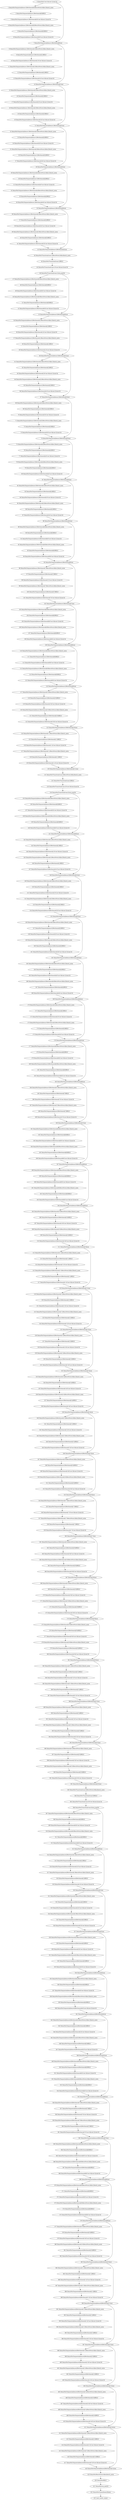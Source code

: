 strict digraph  {
"0 DenseNet/Conv2d[conv1]/conv2d" [id=0, scope="DenseNet/Conv2d[conv1]", type=conv2d];
"1 DenseNet/Sequential[dense1]/Bottleneck[0]/BatchNorm2d[bn1]/batch_norm" [id=1, scope="DenseNet/Sequential[dense1]/Bottleneck[0]/BatchNorm2d[bn1]", type=batch_norm];
"2 DenseNet/Sequential[dense1]/Bottleneck[0]/RELU" [id=2, scope="DenseNet/Sequential[dense1]/Bottleneck[0]", type=RELU];
"3 DenseNet/Sequential[dense1]/Bottleneck[0]/Conv2d[conv1]/conv2d" [id=3, scope="DenseNet/Sequential[dense1]/Bottleneck[0]/Conv2d[conv1]", type=conv2d];
"4 DenseNet/Sequential[dense1]/Bottleneck[0]/BatchNorm2d[bn2]/batch_norm" [id=4, scope="DenseNet/Sequential[dense1]/Bottleneck[0]/BatchNorm2d[bn2]", type=batch_norm];
"5 DenseNet/Sequential[dense1]/Bottleneck[0]/RELU" [id=5, scope="DenseNet/Sequential[dense1]/Bottleneck[0]", type=RELU];
"6 DenseNet/Sequential[dense1]/Bottleneck[0]/Conv2d[conv2]/conv2d" [id=6, scope="DenseNet/Sequential[dense1]/Bottleneck[0]/Conv2d[conv2]", type=conv2d];
"7 DenseNet/Sequential[dense1]/Bottleneck[0]/cat" [id=7, scope="DenseNet/Sequential[dense1]/Bottleneck[0]", type=cat];
"8 DenseNet/Sequential[dense1]/Bottleneck[1]/BatchNorm2d[bn1]/batch_norm" [id=8, scope="DenseNet/Sequential[dense1]/Bottleneck[1]/BatchNorm2d[bn1]", type=batch_norm];
"9 DenseNet/Sequential[dense1]/Bottleneck[1]/RELU" [id=9, scope="DenseNet/Sequential[dense1]/Bottleneck[1]", type=RELU];
"10 DenseNet/Sequential[dense1]/Bottleneck[1]/Conv2d[conv1]/conv2d" [id=10, scope="DenseNet/Sequential[dense1]/Bottleneck[1]/Conv2d[conv1]", type=conv2d];
"11 DenseNet/Sequential[dense1]/Bottleneck[1]/BatchNorm2d[bn2]/batch_norm" [id=11, scope="DenseNet/Sequential[dense1]/Bottleneck[1]/BatchNorm2d[bn2]", type=batch_norm];
"12 DenseNet/Sequential[dense1]/Bottleneck[1]/RELU" [id=12, scope="DenseNet/Sequential[dense1]/Bottleneck[1]", type=RELU];
"13 DenseNet/Sequential[dense1]/Bottleneck[1]/Conv2d[conv2]/conv2d" [id=13, scope="DenseNet/Sequential[dense1]/Bottleneck[1]/Conv2d[conv2]", type=conv2d];
"14 DenseNet/Sequential[dense1]/Bottleneck[1]/cat" [id=14, scope="DenseNet/Sequential[dense1]/Bottleneck[1]", type=cat];
"15 DenseNet/Sequential[dense1]/Bottleneck[2]/BatchNorm2d[bn1]/batch_norm" [id=15, scope="DenseNet/Sequential[dense1]/Bottleneck[2]/BatchNorm2d[bn1]", type=batch_norm];
"16 DenseNet/Sequential[dense1]/Bottleneck[2]/RELU" [id=16, scope="DenseNet/Sequential[dense1]/Bottleneck[2]", type=RELU];
"17 DenseNet/Sequential[dense1]/Bottleneck[2]/Conv2d[conv1]/conv2d" [id=17, scope="DenseNet/Sequential[dense1]/Bottleneck[2]/Conv2d[conv1]", type=conv2d];
"18 DenseNet/Sequential[dense1]/Bottleneck[2]/BatchNorm2d[bn2]/batch_norm" [id=18, scope="DenseNet/Sequential[dense1]/Bottleneck[2]/BatchNorm2d[bn2]", type=batch_norm];
"19 DenseNet/Sequential[dense1]/Bottleneck[2]/RELU" [id=19, scope="DenseNet/Sequential[dense1]/Bottleneck[2]", type=RELU];
"20 DenseNet/Sequential[dense1]/Bottleneck[2]/Conv2d[conv2]/conv2d" [id=20, scope="DenseNet/Sequential[dense1]/Bottleneck[2]/Conv2d[conv2]", type=conv2d];
"21 DenseNet/Sequential[dense1]/Bottleneck[2]/cat" [id=21, scope="DenseNet/Sequential[dense1]/Bottleneck[2]", type=cat];
"22 DenseNet/Sequential[dense1]/Bottleneck[3]/BatchNorm2d[bn1]/batch_norm" [id=22, scope="DenseNet/Sequential[dense1]/Bottleneck[3]/BatchNorm2d[bn1]", type=batch_norm];
"23 DenseNet/Sequential[dense1]/Bottleneck[3]/RELU" [id=23, scope="DenseNet/Sequential[dense1]/Bottleneck[3]", type=RELU];
"24 DenseNet/Sequential[dense1]/Bottleneck[3]/Conv2d[conv1]/conv2d" [id=24, scope="DenseNet/Sequential[dense1]/Bottleneck[3]/Conv2d[conv1]", type=conv2d];
"25 DenseNet/Sequential[dense1]/Bottleneck[3]/BatchNorm2d[bn2]/batch_norm" [id=25, scope="DenseNet/Sequential[dense1]/Bottleneck[3]/BatchNorm2d[bn2]", type=batch_norm];
"26 DenseNet/Sequential[dense1]/Bottleneck[3]/RELU" [id=26, scope="DenseNet/Sequential[dense1]/Bottleneck[3]", type=RELU];
"27 DenseNet/Sequential[dense1]/Bottleneck[3]/Conv2d[conv2]/conv2d" [id=27, scope="DenseNet/Sequential[dense1]/Bottleneck[3]/Conv2d[conv2]", type=conv2d];
"28 DenseNet/Sequential[dense1]/Bottleneck[3]/cat" [id=28, scope="DenseNet/Sequential[dense1]/Bottleneck[3]", type=cat];
"29 DenseNet/Sequential[dense1]/Bottleneck[4]/BatchNorm2d[bn1]/batch_norm" [id=29, scope="DenseNet/Sequential[dense1]/Bottleneck[4]/BatchNorm2d[bn1]", type=batch_norm];
"30 DenseNet/Sequential[dense1]/Bottleneck[4]/RELU" [id=30, scope="DenseNet/Sequential[dense1]/Bottleneck[4]", type=RELU];
"31 DenseNet/Sequential[dense1]/Bottleneck[4]/Conv2d[conv1]/conv2d" [id=31, scope="DenseNet/Sequential[dense1]/Bottleneck[4]/Conv2d[conv1]", type=conv2d];
"32 DenseNet/Sequential[dense1]/Bottleneck[4]/BatchNorm2d[bn2]/batch_norm" [id=32, scope="DenseNet/Sequential[dense1]/Bottleneck[4]/BatchNorm2d[bn2]", type=batch_norm];
"33 DenseNet/Sequential[dense1]/Bottleneck[4]/RELU" [id=33, scope="DenseNet/Sequential[dense1]/Bottleneck[4]", type=RELU];
"34 DenseNet/Sequential[dense1]/Bottleneck[4]/Conv2d[conv2]/conv2d" [id=34, scope="DenseNet/Sequential[dense1]/Bottleneck[4]/Conv2d[conv2]", type=conv2d];
"35 DenseNet/Sequential[dense1]/Bottleneck[4]/cat" [id=35, scope="DenseNet/Sequential[dense1]/Bottleneck[4]", type=cat];
"36 DenseNet/Sequential[dense1]/Bottleneck[5]/BatchNorm2d[bn1]/batch_norm" [id=36, scope="DenseNet/Sequential[dense1]/Bottleneck[5]/BatchNorm2d[bn1]", type=batch_norm];
"37 DenseNet/Sequential[dense1]/Bottleneck[5]/RELU" [id=37, scope="DenseNet/Sequential[dense1]/Bottleneck[5]", type=RELU];
"38 DenseNet/Sequential[dense1]/Bottleneck[5]/Conv2d[conv1]/conv2d" [id=38, scope="DenseNet/Sequential[dense1]/Bottleneck[5]/Conv2d[conv1]", type=conv2d];
"39 DenseNet/Sequential[dense1]/Bottleneck[5]/BatchNorm2d[bn2]/batch_norm" [id=39, scope="DenseNet/Sequential[dense1]/Bottleneck[5]/BatchNorm2d[bn2]", type=batch_norm];
"40 DenseNet/Sequential[dense1]/Bottleneck[5]/RELU" [id=40, scope="DenseNet/Sequential[dense1]/Bottleneck[5]", type=RELU];
"41 DenseNet/Sequential[dense1]/Bottleneck[5]/Conv2d[conv2]/conv2d" [id=41, scope="DenseNet/Sequential[dense1]/Bottleneck[5]/Conv2d[conv2]", type=conv2d];
"42 DenseNet/Sequential[dense1]/Bottleneck[5]/cat" [id=42, scope="DenseNet/Sequential[dense1]/Bottleneck[5]", type=cat];
"43 DenseNet/Transition[trans1]/BatchNorm2d[bn]/batch_norm" [id=43, scope="DenseNet/Transition[trans1]/BatchNorm2d[bn]", type=batch_norm];
"44 DenseNet/Transition[trans1]/RELU" [id=44, scope="DenseNet/Transition[trans1]", type=RELU];
"45 DenseNet/Transition[trans1]/Conv2d[conv]/conv2d" [id=45, scope="DenseNet/Transition[trans1]/Conv2d[conv]", type=conv2d];
"46 DenseNet/Transition[trans1]/avg_pool2d" [id=46, scope="DenseNet/Transition[trans1]", type=avg_pool2d];
"47 DenseNet/Sequential[dense2]/Bottleneck[0]/BatchNorm2d[bn1]/batch_norm" [id=47, scope="DenseNet/Sequential[dense2]/Bottleneck[0]/BatchNorm2d[bn1]", type=batch_norm];
"48 DenseNet/Sequential[dense2]/Bottleneck[0]/RELU" [id=48, scope="DenseNet/Sequential[dense2]/Bottleneck[0]", type=RELU];
"49 DenseNet/Sequential[dense2]/Bottleneck[0]/Conv2d[conv1]/conv2d" [id=49, scope="DenseNet/Sequential[dense2]/Bottleneck[0]/Conv2d[conv1]", type=conv2d];
"50 DenseNet/Sequential[dense2]/Bottleneck[0]/BatchNorm2d[bn2]/batch_norm" [id=50, scope="DenseNet/Sequential[dense2]/Bottleneck[0]/BatchNorm2d[bn2]", type=batch_norm];
"51 DenseNet/Sequential[dense2]/Bottleneck[0]/RELU" [id=51, scope="DenseNet/Sequential[dense2]/Bottleneck[0]", type=RELU];
"52 DenseNet/Sequential[dense2]/Bottleneck[0]/Conv2d[conv2]/conv2d" [id=52, scope="DenseNet/Sequential[dense2]/Bottleneck[0]/Conv2d[conv2]", type=conv2d];
"53 DenseNet/Sequential[dense2]/Bottleneck[0]/cat" [id=53, scope="DenseNet/Sequential[dense2]/Bottleneck[0]", type=cat];
"54 DenseNet/Sequential[dense2]/Bottleneck[1]/BatchNorm2d[bn1]/batch_norm" [id=54, scope="DenseNet/Sequential[dense2]/Bottleneck[1]/BatchNorm2d[bn1]", type=batch_norm];
"55 DenseNet/Sequential[dense2]/Bottleneck[1]/RELU" [id=55, scope="DenseNet/Sequential[dense2]/Bottleneck[1]", type=RELU];
"56 DenseNet/Sequential[dense2]/Bottleneck[1]/Conv2d[conv1]/conv2d" [id=56, scope="DenseNet/Sequential[dense2]/Bottleneck[1]/Conv2d[conv1]", type=conv2d];
"57 DenseNet/Sequential[dense2]/Bottleneck[1]/BatchNorm2d[bn2]/batch_norm" [id=57, scope="DenseNet/Sequential[dense2]/Bottleneck[1]/BatchNorm2d[bn2]", type=batch_norm];
"58 DenseNet/Sequential[dense2]/Bottleneck[1]/RELU" [id=58, scope="DenseNet/Sequential[dense2]/Bottleneck[1]", type=RELU];
"59 DenseNet/Sequential[dense2]/Bottleneck[1]/Conv2d[conv2]/conv2d" [id=59, scope="DenseNet/Sequential[dense2]/Bottleneck[1]/Conv2d[conv2]", type=conv2d];
"60 DenseNet/Sequential[dense2]/Bottleneck[1]/cat" [id=60, scope="DenseNet/Sequential[dense2]/Bottleneck[1]", type=cat];
"61 DenseNet/Sequential[dense2]/Bottleneck[2]/BatchNorm2d[bn1]/batch_norm" [id=61, scope="DenseNet/Sequential[dense2]/Bottleneck[2]/BatchNorm2d[bn1]", type=batch_norm];
"62 DenseNet/Sequential[dense2]/Bottleneck[2]/RELU" [id=62, scope="DenseNet/Sequential[dense2]/Bottleneck[2]", type=RELU];
"63 DenseNet/Sequential[dense2]/Bottleneck[2]/Conv2d[conv1]/conv2d" [id=63, scope="DenseNet/Sequential[dense2]/Bottleneck[2]/Conv2d[conv1]", type=conv2d];
"64 DenseNet/Sequential[dense2]/Bottleneck[2]/BatchNorm2d[bn2]/batch_norm" [id=64, scope="DenseNet/Sequential[dense2]/Bottleneck[2]/BatchNorm2d[bn2]", type=batch_norm];
"65 DenseNet/Sequential[dense2]/Bottleneck[2]/RELU" [id=65, scope="DenseNet/Sequential[dense2]/Bottleneck[2]", type=RELU];
"66 DenseNet/Sequential[dense2]/Bottleneck[2]/Conv2d[conv2]/conv2d" [id=66, scope="DenseNet/Sequential[dense2]/Bottleneck[2]/Conv2d[conv2]", type=conv2d];
"67 DenseNet/Sequential[dense2]/Bottleneck[2]/cat" [id=67, scope="DenseNet/Sequential[dense2]/Bottleneck[2]", type=cat];
"68 DenseNet/Sequential[dense2]/Bottleneck[3]/BatchNorm2d[bn1]/batch_norm" [id=68, scope="DenseNet/Sequential[dense2]/Bottleneck[3]/BatchNorm2d[bn1]", type=batch_norm];
"69 DenseNet/Sequential[dense2]/Bottleneck[3]/RELU" [id=69, scope="DenseNet/Sequential[dense2]/Bottleneck[3]", type=RELU];
"70 DenseNet/Sequential[dense2]/Bottleneck[3]/Conv2d[conv1]/conv2d" [id=70, scope="DenseNet/Sequential[dense2]/Bottleneck[3]/Conv2d[conv1]", type=conv2d];
"71 DenseNet/Sequential[dense2]/Bottleneck[3]/BatchNorm2d[bn2]/batch_norm" [id=71, scope="DenseNet/Sequential[dense2]/Bottleneck[3]/BatchNorm2d[bn2]", type=batch_norm];
"72 DenseNet/Sequential[dense2]/Bottleneck[3]/RELU" [id=72, scope="DenseNet/Sequential[dense2]/Bottleneck[3]", type=RELU];
"73 DenseNet/Sequential[dense2]/Bottleneck[3]/Conv2d[conv2]/conv2d" [id=73, scope="DenseNet/Sequential[dense2]/Bottleneck[3]/Conv2d[conv2]", type=conv2d];
"74 DenseNet/Sequential[dense2]/Bottleneck[3]/cat" [id=74, scope="DenseNet/Sequential[dense2]/Bottleneck[3]", type=cat];
"75 DenseNet/Sequential[dense2]/Bottleneck[4]/BatchNorm2d[bn1]/batch_norm" [id=75, scope="DenseNet/Sequential[dense2]/Bottleneck[4]/BatchNorm2d[bn1]", type=batch_norm];
"76 DenseNet/Sequential[dense2]/Bottleneck[4]/RELU" [id=76, scope="DenseNet/Sequential[dense2]/Bottleneck[4]", type=RELU];
"77 DenseNet/Sequential[dense2]/Bottleneck[4]/Conv2d[conv1]/conv2d" [id=77, scope="DenseNet/Sequential[dense2]/Bottleneck[4]/Conv2d[conv1]", type=conv2d];
"78 DenseNet/Sequential[dense2]/Bottleneck[4]/BatchNorm2d[bn2]/batch_norm" [id=78, scope="DenseNet/Sequential[dense2]/Bottleneck[4]/BatchNorm2d[bn2]", type=batch_norm];
"79 DenseNet/Sequential[dense2]/Bottleneck[4]/RELU" [id=79, scope="DenseNet/Sequential[dense2]/Bottleneck[4]", type=RELU];
"80 DenseNet/Sequential[dense2]/Bottleneck[4]/Conv2d[conv2]/conv2d" [id=80, scope="DenseNet/Sequential[dense2]/Bottleneck[4]/Conv2d[conv2]", type=conv2d];
"81 DenseNet/Sequential[dense2]/Bottleneck[4]/cat" [id=81, scope="DenseNet/Sequential[dense2]/Bottleneck[4]", type=cat];
"82 DenseNet/Sequential[dense2]/Bottleneck[5]/BatchNorm2d[bn1]/batch_norm" [id=82, scope="DenseNet/Sequential[dense2]/Bottleneck[5]/BatchNorm2d[bn1]", type=batch_norm];
"83 DenseNet/Sequential[dense2]/Bottleneck[5]/RELU" [id=83, scope="DenseNet/Sequential[dense2]/Bottleneck[5]", type=RELU];
"84 DenseNet/Sequential[dense2]/Bottleneck[5]/Conv2d[conv1]/conv2d" [id=84, scope="DenseNet/Sequential[dense2]/Bottleneck[5]/Conv2d[conv1]", type=conv2d];
"85 DenseNet/Sequential[dense2]/Bottleneck[5]/BatchNorm2d[bn2]/batch_norm" [id=85, scope="DenseNet/Sequential[dense2]/Bottleneck[5]/BatchNorm2d[bn2]", type=batch_norm];
"86 DenseNet/Sequential[dense2]/Bottleneck[5]/RELU" [id=86, scope="DenseNet/Sequential[dense2]/Bottleneck[5]", type=RELU];
"87 DenseNet/Sequential[dense2]/Bottleneck[5]/Conv2d[conv2]/conv2d" [id=87, scope="DenseNet/Sequential[dense2]/Bottleneck[5]/Conv2d[conv2]", type=conv2d];
"88 DenseNet/Sequential[dense2]/Bottleneck[5]/cat" [id=88, scope="DenseNet/Sequential[dense2]/Bottleneck[5]", type=cat];
"89 DenseNet/Sequential[dense2]/Bottleneck[6]/BatchNorm2d[bn1]/batch_norm" [id=89, scope="DenseNet/Sequential[dense2]/Bottleneck[6]/BatchNorm2d[bn1]", type=batch_norm];
"90 DenseNet/Sequential[dense2]/Bottleneck[6]/RELU" [id=90, scope="DenseNet/Sequential[dense2]/Bottleneck[6]", type=RELU];
"91 DenseNet/Sequential[dense2]/Bottleneck[6]/Conv2d[conv1]/conv2d" [id=91, scope="DenseNet/Sequential[dense2]/Bottleneck[6]/Conv2d[conv1]", type=conv2d];
"92 DenseNet/Sequential[dense2]/Bottleneck[6]/BatchNorm2d[bn2]/batch_norm" [id=92, scope="DenseNet/Sequential[dense2]/Bottleneck[6]/BatchNorm2d[bn2]", type=batch_norm];
"93 DenseNet/Sequential[dense2]/Bottleneck[6]/RELU" [id=93, scope="DenseNet/Sequential[dense2]/Bottleneck[6]", type=RELU];
"94 DenseNet/Sequential[dense2]/Bottleneck[6]/Conv2d[conv2]/conv2d" [id=94, scope="DenseNet/Sequential[dense2]/Bottleneck[6]/Conv2d[conv2]", type=conv2d];
"95 DenseNet/Sequential[dense2]/Bottleneck[6]/cat" [id=95, scope="DenseNet/Sequential[dense2]/Bottleneck[6]", type=cat];
"96 DenseNet/Sequential[dense2]/Bottleneck[7]/BatchNorm2d[bn1]/batch_norm" [id=96, scope="DenseNet/Sequential[dense2]/Bottleneck[7]/BatchNorm2d[bn1]", type=batch_norm];
"97 DenseNet/Sequential[dense2]/Bottleneck[7]/RELU" [id=97, scope="DenseNet/Sequential[dense2]/Bottleneck[7]", type=RELU];
"98 DenseNet/Sequential[dense2]/Bottleneck[7]/Conv2d[conv1]/conv2d" [id=98, scope="DenseNet/Sequential[dense2]/Bottleneck[7]/Conv2d[conv1]", type=conv2d];
"99 DenseNet/Sequential[dense2]/Bottleneck[7]/BatchNorm2d[bn2]/batch_norm" [id=99, scope="DenseNet/Sequential[dense2]/Bottleneck[7]/BatchNorm2d[bn2]", type=batch_norm];
"100 DenseNet/Sequential[dense2]/Bottleneck[7]/RELU" [id=100, scope="DenseNet/Sequential[dense2]/Bottleneck[7]", type=RELU];
"101 DenseNet/Sequential[dense2]/Bottleneck[7]/Conv2d[conv2]/conv2d" [id=101, scope="DenseNet/Sequential[dense2]/Bottleneck[7]/Conv2d[conv2]", type=conv2d];
"102 DenseNet/Sequential[dense2]/Bottleneck[7]/cat" [id=102, scope="DenseNet/Sequential[dense2]/Bottleneck[7]", type=cat];
"103 DenseNet/Sequential[dense2]/Bottleneck[8]/BatchNorm2d[bn1]/batch_norm" [id=103, scope="DenseNet/Sequential[dense2]/Bottleneck[8]/BatchNorm2d[bn1]", type=batch_norm];
"104 DenseNet/Sequential[dense2]/Bottleneck[8]/RELU" [id=104, scope="DenseNet/Sequential[dense2]/Bottleneck[8]", type=RELU];
"105 DenseNet/Sequential[dense2]/Bottleneck[8]/Conv2d[conv1]/conv2d" [id=105, scope="DenseNet/Sequential[dense2]/Bottleneck[8]/Conv2d[conv1]", type=conv2d];
"106 DenseNet/Sequential[dense2]/Bottleneck[8]/BatchNorm2d[bn2]/batch_norm" [id=106, scope="DenseNet/Sequential[dense2]/Bottleneck[8]/BatchNorm2d[bn2]", type=batch_norm];
"107 DenseNet/Sequential[dense2]/Bottleneck[8]/RELU" [id=107, scope="DenseNet/Sequential[dense2]/Bottleneck[8]", type=RELU];
"108 DenseNet/Sequential[dense2]/Bottleneck[8]/Conv2d[conv2]/conv2d" [id=108, scope="DenseNet/Sequential[dense2]/Bottleneck[8]/Conv2d[conv2]", type=conv2d];
"109 DenseNet/Sequential[dense2]/Bottleneck[8]/cat" [id=109, scope="DenseNet/Sequential[dense2]/Bottleneck[8]", type=cat];
"110 DenseNet/Sequential[dense2]/Bottleneck[9]/BatchNorm2d[bn1]/batch_norm" [id=110, scope="DenseNet/Sequential[dense2]/Bottleneck[9]/BatchNorm2d[bn1]", type=batch_norm];
"111 DenseNet/Sequential[dense2]/Bottleneck[9]/RELU" [id=111, scope="DenseNet/Sequential[dense2]/Bottleneck[9]", type=RELU];
"112 DenseNet/Sequential[dense2]/Bottleneck[9]/Conv2d[conv1]/conv2d" [id=112, scope="DenseNet/Sequential[dense2]/Bottleneck[9]/Conv2d[conv1]", type=conv2d];
"113 DenseNet/Sequential[dense2]/Bottleneck[9]/BatchNorm2d[bn2]/batch_norm" [id=113, scope="DenseNet/Sequential[dense2]/Bottleneck[9]/BatchNorm2d[bn2]", type=batch_norm];
"114 DenseNet/Sequential[dense2]/Bottleneck[9]/RELU" [id=114, scope="DenseNet/Sequential[dense2]/Bottleneck[9]", type=RELU];
"115 DenseNet/Sequential[dense2]/Bottleneck[9]/Conv2d[conv2]/conv2d" [id=115, scope="DenseNet/Sequential[dense2]/Bottleneck[9]/Conv2d[conv2]", type=conv2d];
"116 DenseNet/Sequential[dense2]/Bottleneck[9]/cat" [id=116, scope="DenseNet/Sequential[dense2]/Bottleneck[9]", type=cat];
"117 DenseNet/Sequential[dense2]/Bottleneck[10]/BatchNorm2d[bn1]/batch_norm" [id=117, scope="DenseNet/Sequential[dense2]/Bottleneck[10]/BatchNorm2d[bn1]", type=batch_norm];
"118 DenseNet/Sequential[dense2]/Bottleneck[10]/RELU" [id=118, scope="DenseNet/Sequential[dense2]/Bottleneck[10]", type=RELU];
"119 DenseNet/Sequential[dense2]/Bottleneck[10]/Conv2d[conv1]/conv2d" [id=119, scope="DenseNet/Sequential[dense2]/Bottleneck[10]/Conv2d[conv1]", type=conv2d];
"120 DenseNet/Sequential[dense2]/Bottleneck[10]/BatchNorm2d[bn2]/batch_norm" [id=120, scope="DenseNet/Sequential[dense2]/Bottleneck[10]/BatchNorm2d[bn2]", type=batch_norm];
"121 DenseNet/Sequential[dense2]/Bottleneck[10]/RELU" [id=121, scope="DenseNet/Sequential[dense2]/Bottleneck[10]", type=RELU];
"122 DenseNet/Sequential[dense2]/Bottleneck[10]/Conv2d[conv2]/conv2d" [id=122, scope="DenseNet/Sequential[dense2]/Bottleneck[10]/Conv2d[conv2]", type=conv2d];
"123 DenseNet/Sequential[dense2]/Bottleneck[10]/cat" [id=123, scope="DenseNet/Sequential[dense2]/Bottleneck[10]", type=cat];
"124 DenseNet/Sequential[dense2]/Bottleneck[11]/BatchNorm2d[bn1]/batch_norm" [id=124, scope="DenseNet/Sequential[dense2]/Bottleneck[11]/BatchNorm2d[bn1]", type=batch_norm];
"125 DenseNet/Sequential[dense2]/Bottleneck[11]/RELU" [id=125, scope="DenseNet/Sequential[dense2]/Bottleneck[11]", type=RELU];
"126 DenseNet/Sequential[dense2]/Bottleneck[11]/Conv2d[conv1]/conv2d" [id=126, scope="DenseNet/Sequential[dense2]/Bottleneck[11]/Conv2d[conv1]", type=conv2d];
"127 DenseNet/Sequential[dense2]/Bottleneck[11]/BatchNorm2d[bn2]/batch_norm" [id=127, scope="DenseNet/Sequential[dense2]/Bottleneck[11]/BatchNorm2d[bn2]", type=batch_norm];
"128 DenseNet/Sequential[dense2]/Bottleneck[11]/RELU" [id=128, scope="DenseNet/Sequential[dense2]/Bottleneck[11]", type=RELU];
"129 DenseNet/Sequential[dense2]/Bottleneck[11]/Conv2d[conv2]/conv2d" [id=129, scope="DenseNet/Sequential[dense2]/Bottleneck[11]/Conv2d[conv2]", type=conv2d];
"130 DenseNet/Sequential[dense2]/Bottleneck[11]/cat" [id=130, scope="DenseNet/Sequential[dense2]/Bottleneck[11]", type=cat];
"131 DenseNet/Transition[trans2]/BatchNorm2d[bn]/batch_norm" [id=131, scope="DenseNet/Transition[trans2]/BatchNorm2d[bn]", type=batch_norm];
"132 DenseNet/Transition[trans2]/RELU" [id=132, scope="DenseNet/Transition[trans2]", type=RELU];
"133 DenseNet/Transition[trans2]/Conv2d[conv]/conv2d" [id=133, scope="DenseNet/Transition[trans2]/Conv2d[conv]", type=conv2d];
"134 DenseNet/Transition[trans2]/avg_pool2d" [id=134, scope="DenseNet/Transition[trans2]", type=avg_pool2d];
"135 DenseNet/Sequential[dense3]/Bottleneck[0]/BatchNorm2d[bn1]/batch_norm" [id=135, scope="DenseNet/Sequential[dense3]/Bottleneck[0]/BatchNorm2d[bn1]", type=batch_norm];
"136 DenseNet/Sequential[dense3]/Bottleneck[0]/RELU" [id=136, scope="DenseNet/Sequential[dense3]/Bottleneck[0]", type=RELU];
"137 DenseNet/Sequential[dense3]/Bottleneck[0]/Conv2d[conv1]/conv2d" [id=137, scope="DenseNet/Sequential[dense3]/Bottleneck[0]/Conv2d[conv1]", type=conv2d];
"138 DenseNet/Sequential[dense3]/Bottleneck[0]/BatchNorm2d[bn2]/batch_norm" [id=138, scope="DenseNet/Sequential[dense3]/Bottleneck[0]/BatchNorm2d[bn2]", type=batch_norm];
"139 DenseNet/Sequential[dense3]/Bottleneck[0]/RELU" [id=139, scope="DenseNet/Sequential[dense3]/Bottleneck[0]", type=RELU];
"140 DenseNet/Sequential[dense3]/Bottleneck[0]/Conv2d[conv2]/conv2d" [id=140, scope="DenseNet/Sequential[dense3]/Bottleneck[0]/Conv2d[conv2]", type=conv2d];
"141 DenseNet/Sequential[dense3]/Bottleneck[0]/cat" [id=141, scope="DenseNet/Sequential[dense3]/Bottleneck[0]", type=cat];
"142 DenseNet/Sequential[dense3]/Bottleneck[1]/BatchNorm2d[bn1]/batch_norm" [id=142, scope="DenseNet/Sequential[dense3]/Bottleneck[1]/BatchNorm2d[bn1]", type=batch_norm];
"143 DenseNet/Sequential[dense3]/Bottleneck[1]/RELU" [id=143, scope="DenseNet/Sequential[dense3]/Bottleneck[1]", type=RELU];
"144 DenseNet/Sequential[dense3]/Bottleneck[1]/Conv2d[conv1]/conv2d" [id=144, scope="DenseNet/Sequential[dense3]/Bottleneck[1]/Conv2d[conv1]", type=conv2d];
"145 DenseNet/Sequential[dense3]/Bottleneck[1]/BatchNorm2d[bn2]/batch_norm" [id=145, scope="DenseNet/Sequential[dense3]/Bottleneck[1]/BatchNorm2d[bn2]", type=batch_norm];
"146 DenseNet/Sequential[dense3]/Bottleneck[1]/RELU" [id=146, scope="DenseNet/Sequential[dense3]/Bottleneck[1]", type=RELU];
"147 DenseNet/Sequential[dense3]/Bottleneck[1]/Conv2d[conv2]/conv2d" [id=147, scope="DenseNet/Sequential[dense3]/Bottleneck[1]/Conv2d[conv2]", type=conv2d];
"148 DenseNet/Sequential[dense3]/Bottleneck[1]/cat" [id=148, scope="DenseNet/Sequential[dense3]/Bottleneck[1]", type=cat];
"149 DenseNet/Sequential[dense3]/Bottleneck[2]/BatchNorm2d[bn1]/batch_norm" [id=149, scope="DenseNet/Sequential[dense3]/Bottleneck[2]/BatchNorm2d[bn1]", type=batch_norm];
"150 DenseNet/Sequential[dense3]/Bottleneck[2]/RELU" [id=150, scope="DenseNet/Sequential[dense3]/Bottleneck[2]", type=RELU];
"151 DenseNet/Sequential[dense3]/Bottleneck[2]/Conv2d[conv1]/conv2d" [id=151, scope="DenseNet/Sequential[dense3]/Bottleneck[2]/Conv2d[conv1]", type=conv2d];
"152 DenseNet/Sequential[dense3]/Bottleneck[2]/BatchNorm2d[bn2]/batch_norm" [id=152, scope="DenseNet/Sequential[dense3]/Bottleneck[2]/BatchNorm2d[bn2]", type=batch_norm];
"153 DenseNet/Sequential[dense3]/Bottleneck[2]/RELU" [id=153, scope="DenseNet/Sequential[dense3]/Bottleneck[2]", type=RELU];
"154 DenseNet/Sequential[dense3]/Bottleneck[2]/Conv2d[conv2]/conv2d" [id=154, scope="DenseNet/Sequential[dense3]/Bottleneck[2]/Conv2d[conv2]", type=conv2d];
"155 DenseNet/Sequential[dense3]/Bottleneck[2]/cat" [id=155, scope="DenseNet/Sequential[dense3]/Bottleneck[2]", type=cat];
"156 DenseNet/Sequential[dense3]/Bottleneck[3]/BatchNorm2d[bn1]/batch_norm" [id=156, scope="DenseNet/Sequential[dense3]/Bottleneck[3]/BatchNorm2d[bn1]", type=batch_norm];
"157 DenseNet/Sequential[dense3]/Bottleneck[3]/RELU" [id=157, scope="DenseNet/Sequential[dense3]/Bottleneck[3]", type=RELU];
"158 DenseNet/Sequential[dense3]/Bottleneck[3]/Conv2d[conv1]/conv2d" [id=158, scope="DenseNet/Sequential[dense3]/Bottleneck[3]/Conv2d[conv1]", type=conv2d];
"159 DenseNet/Sequential[dense3]/Bottleneck[3]/BatchNorm2d[bn2]/batch_norm" [id=159, scope="DenseNet/Sequential[dense3]/Bottleneck[3]/BatchNorm2d[bn2]", type=batch_norm];
"160 DenseNet/Sequential[dense3]/Bottleneck[3]/RELU" [id=160, scope="DenseNet/Sequential[dense3]/Bottleneck[3]", type=RELU];
"161 DenseNet/Sequential[dense3]/Bottleneck[3]/Conv2d[conv2]/conv2d" [id=161, scope="DenseNet/Sequential[dense3]/Bottleneck[3]/Conv2d[conv2]", type=conv2d];
"162 DenseNet/Sequential[dense3]/Bottleneck[3]/cat" [id=162, scope="DenseNet/Sequential[dense3]/Bottleneck[3]", type=cat];
"163 DenseNet/Sequential[dense3]/Bottleneck[4]/BatchNorm2d[bn1]/batch_norm" [id=163, scope="DenseNet/Sequential[dense3]/Bottleneck[4]/BatchNorm2d[bn1]", type=batch_norm];
"164 DenseNet/Sequential[dense3]/Bottleneck[4]/RELU" [id=164, scope="DenseNet/Sequential[dense3]/Bottleneck[4]", type=RELU];
"165 DenseNet/Sequential[dense3]/Bottleneck[4]/Conv2d[conv1]/conv2d" [id=165, scope="DenseNet/Sequential[dense3]/Bottleneck[4]/Conv2d[conv1]", type=conv2d];
"166 DenseNet/Sequential[dense3]/Bottleneck[4]/BatchNorm2d[bn2]/batch_norm" [id=166, scope="DenseNet/Sequential[dense3]/Bottleneck[4]/BatchNorm2d[bn2]", type=batch_norm];
"167 DenseNet/Sequential[dense3]/Bottleneck[4]/RELU" [id=167, scope="DenseNet/Sequential[dense3]/Bottleneck[4]", type=RELU];
"168 DenseNet/Sequential[dense3]/Bottleneck[4]/Conv2d[conv2]/conv2d" [id=168, scope="DenseNet/Sequential[dense3]/Bottleneck[4]/Conv2d[conv2]", type=conv2d];
"169 DenseNet/Sequential[dense3]/Bottleneck[4]/cat" [id=169, scope="DenseNet/Sequential[dense3]/Bottleneck[4]", type=cat];
"170 DenseNet/Sequential[dense3]/Bottleneck[5]/BatchNorm2d[bn1]/batch_norm" [id=170, scope="DenseNet/Sequential[dense3]/Bottleneck[5]/BatchNorm2d[bn1]", type=batch_norm];
"171 DenseNet/Sequential[dense3]/Bottleneck[5]/RELU" [id=171, scope="DenseNet/Sequential[dense3]/Bottleneck[5]", type=RELU];
"172 DenseNet/Sequential[dense3]/Bottleneck[5]/Conv2d[conv1]/conv2d" [id=172, scope="DenseNet/Sequential[dense3]/Bottleneck[5]/Conv2d[conv1]", type=conv2d];
"173 DenseNet/Sequential[dense3]/Bottleneck[5]/BatchNorm2d[bn2]/batch_norm" [id=173, scope="DenseNet/Sequential[dense3]/Bottleneck[5]/BatchNorm2d[bn2]", type=batch_norm];
"174 DenseNet/Sequential[dense3]/Bottleneck[5]/RELU" [id=174, scope="DenseNet/Sequential[dense3]/Bottleneck[5]", type=RELU];
"175 DenseNet/Sequential[dense3]/Bottleneck[5]/Conv2d[conv2]/conv2d" [id=175, scope="DenseNet/Sequential[dense3]/Bottleneck[5]/Conv2d[conv2]", type=conv2d];
"176 DenseNet/Sequential[dense3]/Bottleneck[5]/cat" [id=176, scope="DenseNet/Sequential[dense3]/Bottleneck[5]", type=cat];
"177 DenseNet/Sequential[dense3]/Bottleneck[6]/BatchNorm2d[bn1]/batch_norm" [id=177, scope="DenseNet/Sequential[dense3]/Bottleneck[6]/BatchNorm2d[bn1]", type=batch_norm];
"178 DenseNet/Sequential[dense3]/Bottleneck[6]/RELU" [id=178, scope="DenseNet/Sequential[dense3]/Bottleneck[6]", type=RELU];
"179 DenseNet/Sequential[dense3]/Bottleneck[6]/Conv2d[conv1]/conv2d" [id=179, scope="DenseNet/Sequential[dense3]/Bottleneck[6]/Conv2d[conv1]", type=conv2d];
"180 DenseNet/Sequential[dense3]/Bottleneck[6]/BatchNorm2d[bn2]/batch_norm" [id=180, scope="DenseNet/Sequential[dense3]/Bottleneck[6]/BatchNorm2d[bn2]", type=batch_norm];
"181 DenseNet/Sequential[dense3]/Bottleneck[6]/RELU" [id=181, scope="DenseNet/Sequential[dense3]/Bottleneck[6]", type=RELU];
"182 DenseNet/Sequential[dense3]/Bottleneck[6]/Conv2d[conv2]/conv2d" [id=182, scope="DenseNet/Sequential[dense3]/Bottleneck[6]/Conv2d[conv2]", type=conv2d];
"183 DenseNet/Sequential[dense3]/Bottleneck[6]/cat" [id=183, scope="DenseNet/Sequential[dense3]/Bottleneck[6]", type=cat];
"184 DenseNet/Sequential[dense3]/Bottleneck[7]/BatchNorm2d[bn1]/batch_norm" [id=184, scope="DenseNet/Sequential[dense3]/Bottleneck[7]/BatchNorm2d[bn1]", type=batch_norm];
"185 DenseNet/Sequential[dense3]/Bottleneck[7]/RELU" [id=185, scope="DenseNet/Sequential[dense3]/Bottleneck[7]", type=RELU];
"186 DenseNet/Sequential[dense3]/Bottleneck[7]/Conv2d[conv1]/conv2d" [id=186, scope="DenseNet/Sequential[dense3]/Bottleneck[7]/Conv2d[conv1]", type=conv2d];
"187 DenseNet/Sequential[dense3]/Bottleneck[7]/BatchNorm2d[bn2]/batch_norm" [id=187, scope="DenseNet/Sequential[dense3]/Bottleneck[7]/BatchNorm2d[bn2]", type=batch_norm];
"188 DenseNet/Sequential[dense3]/Bottleneck[7]/RELU" [id=188, scope="DenseNet/Sequential[dense3]/Bottleneck[7]", type=RELU];
"189 DenseNet/Sequential[dense3]/Bottleneck[7]/Conv2d[conv2]/conv2d" [id=189, scope="DenseNet/Sequential[dense3]/Bottleneck[7]/Conv2d[conv2]", type=conv2d];
"190 DenseNet/Sequential[dense3]/Bottleneck[7]/cat" [id=190, scope="DenseNet/Sequential[dense3]/Bottleneck[7]", type=cat];
"191 DenseNet/Sequential[dense3]/Bottleneck[8]/BatchNorm2d[bn1]/batch_norm" [id=191, scope="DenseNet/Sequential[dense3]/Bottleneck[8]/BatchNorm2d[bn1]", type=batch_norm];
"192 DenseNet/Sequential[dense3]/Bottleneck[8]/RELU" [id=192, scope="DenseNet/Sequential[dense3]/Bottleneck[8]", type=RELU];
"193 DenseNet/Sequential[dense3]/Bottleneck[8]/Conv2d[conv1]/conv2d" [id=193, scope="DenseNet/Sequential[dense3]/Bottleneck[8]/Conv2d[conv1]", type=conv2d];
"194 DenseNet/Sequential[dense3]/Bottleneck[8]/BatchNorm2d[bn2]/batch_norm" [id=194, scope="DenseNet/Sequential[dense3]/Bottleneck[8]/BatchNorm2d[bn2]", type=batch_norm];
"195 DenseNet/Sequential[dense3]/Bottleneck[8]/RELU" [id=195, scope="DenseNet/Sequential[dense3]/Bottleneck[8]", type=RELU];
"196 DenseNet/Sequential[dense3]/Bottleneck[8]/Conv2d[conv2]/conv2d" [id=196, scope="DenseNet/Sequential[dense3]/Bottleneck[8]/Conv2d[conv2]", type=conv2d];
"197 DenseNet/Sequential[dense3]/Bottleneck[8]/cat" [id=197, scope="DenseNet/Sequential[dense3]/Bottleneck[8]", type=cat];
"198 DenseNet/Sequential[dense3]/Bottleneck[9]/BatchNorm2d[bn1]/batch_norm" [id=198, scope="DenseNet/Sequential[dense3]/Bottleneck[9]/BatchNorm2d[bn1]", type=batch_norm];
"199 DenseNet/Sequential[dense3]/Bottleneck[9]/RELU" [id=199, scope="DenseNet/Sequential[dense3]/Bottleneck[9]", type=RELU];
"200 DenseNet/Sequential[dense3]/Bottleneck[9]/Conv2d[conv1]/conv2d" [id=200, scope="DenseNet/Sequential[dense3]/Bottleneck[9]/Conv2d[conv1]", type=conv2d];
"201 DenseNet/Sequential[dense3]/Bottleneck[9]/BatchNorm2d[bn2]/batch_norm" [id=201, scope="DenseNet/Sequential[dense3]/Bottleneck[9]/BatchNorm2d[bn2]", type=batch_norm];
"202 DenseNet/Sequential[dense3]/Bottleneck[9]/RELU" [id=202, scope="DenseNet/Sequential[dense3]/Bottleneck[9]", type=RELU];
"203 DenseNet/Sequential[dense3]/Bottleneck[9]/Conv2d[conv2]/conv2d" [id=203, scope="DenseNet/Sequential[dense3]/Bottleneck[9]/Conv2d[conv2]", type=conv2d];
"204 DenseNet/Sequential[dense3]/Bottleneck[9]/cat" [id=204, scope="DenseNet/Sequential[dense3]/Bottleneck[9]", type=cat];
"205 DenseNet/Sequential[dense3]/Bottleneck[10]/BatchNorm2d[bn1]/batch_norm" [id=205, scope="DenseNet/Sequential[dense3]/Bottleneck[10]/BatchNorm2d[bn1]", type=batch_norm];
"206 DenseNet/Sequential[dense3]/Bottleneck[10]/RELU" [id=206, scope="DenseNet/Sequential[dense3]/Bottleneck[10]", type=RELU];
"207 DenseNet/Sequential[dense3]/Bottleneck[10]/Conv2d[conv1]/conv2d" [id=207, scope="DenseNet/Sequential[dense3]/Bottleneck[10]/Conv2d[conv1]", type=conv2d];
"208 DenseNet/Sequential[dense3]/Bottleneck[10]/BatchNorm2d[bn2]/batch_norm" [id=208, scope="DenseNet/Sequential[dense3]/Bottleneck[10]/BatchNorm2d[bn2]", type=batch_norm];
"209 DenseNet/Sequential[dense3]/Bottleneck[10]/RELU" [id=209, scope="DenseNet/Sequential[dense3]/Bottleneck[10]", type=RELU];
"210 DenseNet/Sequential[dense3]/Bottleneck[10]/Conv2d[conv2]/conv2d" [id=210, scope="DenseNet/Sequential[dense3]/Bottleneck[10]/Conv2d[conv2]", type=conv2d];
"211 DenseNet/Sequential[dense3]/Bottleneck[10]/cat" [id=211, scope="DenseNet/Sequential[dense3]/Bottleneck[10]", type=cat];
"212 DenseNet/Sequential[dense3]/Bottleneck[11]/BatchNorm2d[bn1]/batch_norm" [id=212, scope="DenseNet/Sequential[dense3]/Bottleneck[11]/BatchNorm2d[bn1]", type=batch_norm];
"213 DenseNet/Sequential[dense3]/Bottleneck[11]/RELU" [id=213, scope="DenseNet/Sequential[dense3]/Bottleneck[11]", type=RELU];
"214 DenseNet/Sequential[dense3]/Bottleneck[11]/Conv2d[conv1]/conv2d" [id=214, scope="DenseNet/Sequential[dense3]/Bottleneck[11]/Conv2d[conv1]", type=conv2d];
"215 DenseNet/Sequential[dense3]/Bottleneck[11]/BatchNorm2d[bn2]/batch_norm" [id=215, scope="DenseNet/Sequential[dense3]/Bottleneck[11]/BatchNorm2d[bn2]", type=batch_norm];
"216 DenseNet/Sequential[dense3]/Bottleneck[11]/RELU" [id=216, scope="DenseNet/Sequential[dense3]/Bottleneck[11]", type=RELU];
"217 DenseNet/Sequential[dense3]/Bottleneck[11]/Conv2d[conv2]/conv2d" [id=217, scope="DenseNet/Sequential[dense3]/Bottleneck[11]/Conv2d[conv2]", type=conv2d];
"218 DenseNet/Sequential[dense3]/Bottleneck[11]/cat" [id=218, scope="DenseNet/Sequential[dense3]/Bottleneck[11]", type=cat];
"219 DenseNet/Sequential[dense3]/Bottleneck[12]/BatchNorm2d[bn1]/batch_norm" [id=219, scope="DenseNet/Sequential[dense3]/Bottleneck[12]/BatchNorm2d[bn1]", type=batch_norm];
"220 DenseNet/Sequential[dense3]/Bottleneck[12]/RELU" [id=220, scope="DenseNet/Sequential[dense3]/Bottleneck[12]", type=RELU];
"221 DenseNet/Sequential[dense3]/Bottleneck[12]/Conv2d[conv1]/conv2d" [id=221, scope="DenseNet/Sequential[dense3]/Bottleneck[12]/Conv2d[conv1]", type=conv2d];
"222 DenseNet/Sequential[dense3]/Bottleneck[12]/BatchNorm2d[bn2]/batch_norm" [id=222, scope="DenseNet/Sequential[dense3]/Bottleneck[12]/BatchNorm2d[bn2]", type=batch_norm];
"223 DenseNet/Sequential[dense3]/Bottleneck[12]/RELU" [id=223, scope="DenseNet/Sequential[dense3]/Bottleneck[12]", type=RELU];
"224 DenseNet/Sequential[dense3]/Bottleneck[12]/Conv2d[conv2]/conv2d" [id=224, scope="DenseNet/Sequential[dense3]/Bottleneck[12]/Conv2d[conv2]", type=conv2d];
"225 DenseNet/Sequential[dense3]/Bottleneck[12]/cat" [id=225, scope="DenseNet/Sequential[dense3]/Bottleneck[12]", type=cat];
"226 DenseNet/Sequential[dense3]/Bottleneck[13]/BatchNorm2d[bn1]/batch_norm" [id=226, scope="DenseNet/Sequential[dense3]/Bottleneck[13]/BatchNorm2d[bn1]", type=batch_norm];
"227 DenseNet/Sequential[dense3]/Bottleneck[13]/RELU" [id=227, scope="DenseNet/Sequential[dense3]/Bottleneck[13]", type=RELU];
"228 DenseNet/Sequential[dense3]/Bottleneck[13]/Conv2d[conv1]/conv2d" [id=228, scope="DenseNet/Sequential[dense3]/Bottleneck[13]/Conv2d[conv1]", type=conv2d];
"229 DenseNet/Sequential[dense3]/Bottleneck[13]/BatchNorm2d[bn2]/batch_norm" [id=229, scope="DenseNet/Sequential[dense3]/Bottleneck[13]/BatchNorm2d[bn2]", type=batch_norm];
"230 DenseNet/Sequential[dense3]/Bottleneck[13]/RELU" [id=230, scope="DenseNet/Sequential[dense3]/Bottleneck[13]", type=RELU];
"231 DenseNet/Sequential[dense3]/Bottleneck[13]/Conv2d[conv2]/conv2d" [id=231, scope="DenseNet/Sequential[dense3]/Bottleneck[13]/Conv2d[conv2]", type=conv2d];
"232 DenseNet/Sequential[dense3]/Bottleneck[13]/cat" [id=232, scope="DenseNet/Sequential[dense3]/Bottleneck[13]", type=cat];
"233 DenseNet/Sequential[dense3]/Bottleneck[14]/BatchNorm2d[bn1]/batch_norm" [id=233, scope="DenseNet/Sequential[dense3]/Bottleneck[14]/BatchNorm2d[bn1]", type=batch_norm];
"234 DenseNet/Sequential[dense3]/Bottleneck[14]/RELU" [id=234, scope="DenseNet/Sequential[dense3]/Bottleneck[14]", type=RELU];
"235 DenseNet/Sequential[dense3]/Bottleneck[14]/Conv2d[conv1]/conv2d" [id=235, scope="DenseNet/Sequential[dense3]/Bottleneck[14]/Conv2d[conv1]", type=conv2d];
"236 DenseNet/Sequential[dense3]/Bottleneck[14]/BatchNorm2d[bn2]/batch_norm" [id=236, scope="DenseNet/Sequential[dense3]/Bottleneck[14]/BatchNorm2d[bn2]", type=batch_norm];
"237 DenseNet/Sequential[dense3]/Bottleneck[14]/RELU" [id=237, scope="DenseNet/Sequential[dense3]/Bottleneck[14]", type=RELU];
"238 DenseNet/Sequential[dense3]/Bottleneck[14]/Conv2d[conv2]/conv2d" [id=238, scope="DenseNet/Sequential[dense3]/Bottleneck[14]/Conv2d[conv2]", type=conv2d];
"239 DenseNet/Sequential[dense3]/Bottleneck[14]/cat" [id=239, scope="DenseNet/Sequential[dense3]/Bottleneck[14]", type=cat];
"240 DenseNet/Sequential[dense3]/Bottleneck[15]/BatchNorm2d[bn1]/batch_norm" [id=240, scope="DenseNet/Sequential[dense3]/Bottleneck[15]/BatchNorm2d[bn1]", type=batch_norm];
"241 DenseNet/Sequential[dense3]/Bottleneck[15]/RELU" [id=241, scope="DenseNet/Sequential[dense3]/Bottleneck[15]", type=RELU];
"242 DenseNet/Sequential[dense3]/Bottleneck[15]/Conv2d[conv1]/conv2d" [id=242, scope="DenseNet/Sequential[dense3]/Bottleneck[15]/Conv2d[conv1]", type=conv2d];
"243 DenseNet/Sequential[dense3]/Bottleneck[15]/BatchNorm2d[bn2]/batch_norm" [id=243, scope="DenseNet/Sequential[dense3]/Bottleneck[15]/BatchNorm2d[bn2]", type=batch_norm];
"244 DenseNet/Sequential[dense3]/Bottleneck[15]/RELU" [id=244, scope="DenseNet/Sequential[dense3]/Bottleneck[15]", type=RELU];
"245 DenseNet/Sequential[dense3]/Bottleneck[15]/Conv2d[conv2]/conv2d" [id=245, scope="DenseNet/Sequential[dense3]/Bottleneck[15]/Conv2d[conv2]", type=conv2d];
"246 DenseNet/Sequential[dense3]/Bottleneck[15]/cat" [id=246, scope="DenseNet/Sequential[dense3]/Bottleneck[15]", type=cat];
"247 DenseNet/Sequential[dense3]/Bottleneck[16]/BatchNorm2d[bn1]/batch_norm" [id=247, scope="DenseNet/Sequential[dense3]/Bottleneck[16]/BatchNorm2d[bn1]", type=batch_norm];
"248 DenseNet/Sequential[dense3]/Bottleneck[16]/RELU" [id=248, scope="DenseNet/Sequential[dense3]/Bottleneck[16]", type=RELU];
"249 DenseNet/Sequential[dense3]/Bottleneck[16]/Conv2d[conv1]/conv2d" [id=249, scope="DenseNet/Sequential[dense3]/Bottleneck[16]/Conv2d[conv1]", type=conv2d];
"250 DenseNet/Sequential[dense3]/Bottleneck[16]/BatchNorm2d[bn2]/batch_norm" [id=250, scope="DenseNet/Sequential[dense3]/Bottleneck[16]/BatchNorm2d[bn2]", type=batch_norm];
"251 DenseNet/Sequential[dense3]/Bottleneck[16]/RELU" [id=251, scope="DenseNet/Sequential[dense3]/Bottleneck[16]", type=RELU];
"252 DenseNet/Sequential[dense3]/Bottleneck[16]/Conv2d[conv2]/conv2d" [id=252, scope="DenseNet/Sequential[dense3]/Bottleneck[16]/Conv2d[conv2]", type=conv2d];
"253 DenseNet/Sequential[dense3]/Bottleneck[16]/cat" [id=253, scope="DenseNet/Sequential[dense3]/Bottleneck[16]", type=cat];
"254 DenseNet/Sequential[dense3]/Bottleneck[17]/BatchNorm2d[bn1]/batch_norm" [id=254, scope="DenseNet/Sequential[dense3]/Bottleneck[17]/BatchNorm2d[bn1]", type=batch_norm];
"255 DenseNet/Sequential[dense3]/Bottleneck[17]/RELU" [id=255, scope="DenseNet/Sequential[dense3]/Bottleneck[17]", type=RELU];
"256 DenseNet/Sequential[dense3]/Bottleneck[17]/Conv2d[conv1]/conv2d" [id=256, scope="DenseNet/Sequential[dense3]/Bottleneck[17]/Conv2d[conv1]", type=conv2d];
"257 DenseNet/Sequential[dense3]/Bottleneck[17]/BatchNorm2d[bn2]/batch_norm" [id=257, scope="DenseNet/Sequential[dense3]/Bottleneck[17]/BatchNorm2d[bn2]", type=batch_norm];
"258 DenseNet/Sequential[dense3]/Bottleneck[17]/RELU" [id=258, scope="DenseNet/Sequential[dense3]/Bottleneck[17]", type=RELU];
"259 DenseNet/Sequential[dense3]/Bottleneck[17]/Conv2d[conv2]/conv2d" [id=259, scope="DenseNet/Sequential[dense3]/Bottleneck[17]/Conv2d[conv2]", type=conv2d];
"260 DenseNet/Sequential[dense3]/Bottleneck[17]/cat" [id=260, scope="DenseNet/Sequential[dense3]/Bottleneck[17]", type=cat];
"261 DenseNet/Sequential[dense3]/Bottleneck[18]/BatchNorm2d[bn1]/batch_norm" [id=261, scope="DenseNet/Sequential[dense3]/Bottleneck[18]/BatchNorm2d[bn1]", type=batch_norm];
"262 DenseNet/Sequential[dense3]/Bottleneck[18]/RELU" [id=262, scope="DenseNet/Sequential[dense3]/Bottleneck[18]", type=RELU];
"263 DenseNet/Sequential[dense3]/Bottleneck[18]/Conv2d[conv1]/conv2d" [id=263, scope="DenseNet/Sequential[dense3]/Bottleneck[18]/Conv2d[conv1]", type=conv2d];
"264 DenseNet/Sequential[dense3]/Bottleneck[18]/BatchNorm2d[bn2]/batch_norm" [id=264, scope="DenseNet/Sequential[dense3]/Bottleneck[18]/BatchNorm2d[bn2]", type=batch_norm];
"265 DenseNet/Sequential[dense3]/Bottleneck[18]/RELU" [id=265, scope="DenseNet/Sequential[dense3]/Bottleneck[18]", type=RELU];
"266 DenseNet/Sequential[dense3]/Bottleneck[18]/Conv2d[conv2]/conv2d" [id=266, scope="DenseNet/Sequential[dense3]/Bottleneck[18]/Conv2d[conv2]", type=conv2d];
"267 DenseNet/Sequential[dense3]/Bottleneck[18]/cat" [id=267, scope="DenseNet/Sequential[dense3]/Bottleneck[18]", type=cat];
"268 DenseNet/Sequential[dense3]/Bottleneck[19]/BatchNorm2d[bn1]/batch_norm" [id=268, scope="DenseNet/Sequential[dense3]/Bottleneck[19]/BatchNorm2d[bn1]", type=batch_norm];
"269 DenseNet/Sequential[dense3]/Bottleneck[19]/RELU" [id=269, scope="DenseNet/Sequential[dense3]/Bottleneck[19]", type=RELU];
"270 DenseNet/Sequential[dense3]/Bottleneck[19]/Conv2d[conv1]/conv2d" [id=270, scope="DenseNet/Sequential[dense3]/Bottleneck[19]/Conv2d[conv1]", type=conv2d];
"271 DenseNet/Sequential[dense3]/Bottleneck[19]/BatchNorm2d[bn2]/batch_norm" [id=271, scope="DenseNet/Sequential[dense3]/Bottleneck[19]/BatchNorm2d[bn2]", type=batch_norm];
"272 DenseNet/Sequential[dense3]/Bottleneck[19]/RELU" [id=272, scope="DenseNet/Sequential[dense3]/Bottleneck[19]", type=RELU];
"273 DenseNet/Sequential[dense3]/Bottleneck[19]/Conv2d[conv2]/conv2d" [id=273, scope="DenseNet/Sequential[dense3]/Bottleneck[19]/Conv2d[conv2]", type=conv2d];
"274 DenseNet/Sequential[dense3]/Bottleneck[19]/cat" [id=274, scope="DenseNet/Sequential[dense3]/Bottleneck[19]", type=cat];
"275 DenseNet/Sequential[dense3]/Bottleneck[20]/BatchNorm2d[bn1]/batch_norm" [id=275, scope="DenseNet/Sequential[dense3]/Bottleneck[20]/BatchNorm2d[bn1]", type=batch_norm];
"276 DenseNet/Sequential[dense3]/Bottleneck[20]/RELU" [id=276, scope="DenseNet/Sequential[dense3]/Bottleneck[20]", type=RELU];
"277 DenseNet/Sequential[dense3]/Bottleneck[20]/Conv2d[conv1]/conv2d" [id=277, scope="DenseNet/Sequential[dense3]/Bottleneck[20]/Conv2d[conv1]", type=conv2d];
"278 DenseNet/Sequential[dense3]/Bottleneck[20]/BatchNorm2d[bn2]/batch_norm" [id=278, scope="DenseNet/Sequential[dense3]/Bottleneck[20]/BatchNorm2d[bn2]", type=batch_norm];
"279 DenseNet/Sequential[dense3]/Bottleneck[20]/RELU" [id=279, scope="DenseNet/Sequential[dense3]/Bottleneck[20]", type=RELU];
"280 DenseNet/Sequential[dense3]/Bottleneck[20]/Conv2d[conv2]/conv2d" [id=280, scope="DenseNet/Sequential[dense3]/Bottleneck[20]/Conv2d[conv2]", type=conv2d];
"281 DenseNet/Sequential[dense3]/Bottleneck[20]/cat" [id=281, scope="DenseNet/Sequential[dense3]/Bottleneck[20]", type=cat];
"282 DenseNet/Sequential[dense3]/Bottleneck[21]/BatchNorm2d[bn1]/batch_norm" [id=282, scope="DenseNet/Sequential[dense3]/Bottleneck[21]/BatchNorm2d[bn1]", type=batch_norm];
"283 DenseNet/Sequential[dense3]/Bottleneck[21]/RELU" [id=283, scope="DenseNet/Sequential[dense3]/Bottleneck[21]", type=RELU];
"284 DenseNet/Sequential[dense3]/Bottleneck[21]/Conv2d[conv1]/conv2d" [id=284, scope="DenseNet/Sequential[dense3]/Bottleneck[21]/Conv2d[conv1]", type=conv2d];
"285 DenseNet/Sequential[dense3]/Bottleneck[21]/BatchNorm2d[bn2]/batch_norm" [id=285, scope="DenseNet/Sequential[dense3]/Bottleneck[21]/BatchNorm2d[bn2]", type=batch_norm];
"286 DenseNet/Sequential[dense3]/Bottleneck[21]/RELU" [id=286, scope="DenseNet/Sequential[dense3]/Bottleneck[21]", type=RELU];
"287 DenseNet/Sequential[dense3]/Bottleneck[21]/Conv2d[conv2]/conv2d" [id=287, scope="DenseNet/Sequential[dense3]/Bottleneck[21]/Conv2d[conv2]", type=conv2d];
"288 DenseNet/Sequential[dense3]/Bottleneck[21]/cat" [id=288, scope="DenseNet/Sequential[dense3]/Bottleneck[21]", type=cat];
"289 DenseNet/Sequential[dense3]/Bottleneck[22]/BatchNorm2d[bn1]/batch_norm" [id=289, scope="DenseNet/Sequential[dense3]/Bottleneck[22]/BatchNorm2d[bn1]", type=batch_norm];
"290 DenseNet/Sequential[dense3]/Bottleneck[22]/RELU" [id=290, scope="DenseNet/Sequential[dense3]/Bottleneck[22]", type=RELU];
"291 DenseNet/Sequential[dense3]/Bottleneck[22]/Conv2d[conv1]/conv2d" [id=291, scope="DenseNet/Sequential[dense3]/Bottleneck[22]/Conv2d[conv1]", type=conv2d];
"292 DenseNet/Sequential[dense3]/Bottleneck[22]/BatchNorm2d[bn2]/batch_norm" [id=292, scope="DenseNet/Sequential[dense3]/Bottleneck[22]/BatchNorm2d[bn2]", type=batch_norm];
"293 DenseNet/Sequential[dense3]/Bottleneck[22]/RELU" [id=293, scope="DenseNet/Sequential[dense3]/Bottleneck[22]", type=RELU];
"294 DenseNet/Sequential[dense3]/Bottleneck[22]/Conv2d[conv2]/conv2d" [id=294, scope="DenseNet/Sequential[dense3]/Bottleneck[22]/Conv2d[conv2]", type=conv2d];
"295 DenseNet/Sequential[dense3]/Bottleneck[22]/cat" [id=295, scope="DenseNet/Sequential[dense3]/Bottleneck[22]", type=cat];
"296 DenseNet/Sequential[dense3]/Bottleneck[23]/BatchNorm2d[bn1]/batch_norm" [id=296, scope="DenseNet/Sequential[dense3]/Bottleneck[23]/BatchNorm2d[bn1]", type=batch_norm];
"297 DenseNet/Sequential[dense3]/Bottleneck[23]/RELU" [id=297, scope="DenseNet/Sequential[dense3]/Bottleneck[23]", type=RELU];
"298 DenseNet/Sequential[dense3]/Bottleneck[23]/Conv2d[conv1]/conv2d" [id=298, scope="DenseNet/Sequential[dense3]/Bottleneck[23]/Conv2d[conv1]", type=conv2d];
"299 DenseNet/Sequential[dense3]/Bottleneck[23]/BatchNorm2d[bn2]/batch_norm" [id=299, scope="DenseNet/Sequential[dense3]/Bottleneck[23]/BatchNorm2d[bn2]", type=batch_norm];
"300 DenseNet/Sequential[dense3]/Bottleneck[23]/RELU" [id=300, scope="DenseNet/Sequential[dense3]/Bottleneck[23]", type=RELU];
"301 DenseNet/Sequential[dense3]/Bottleneck[23]/Conv2d[conv2]/conv2d" [id=301, scope="DenseNet/Sequential[dense3]/Bottleneck[23]/Conv2d[conv2]", type=conv2d];
"302 DenseNet/Sequential[dense3]/Bottleneck[23]/cat" [id=302, scope="DenseNet/Sequential[dense3]/Bottleneck[23]", type=cat];
"303 DenseNet/Transition[trans3]/BatchNorm2d[bn]/batch_norm" [id=303, scope="DenseNet/Transition[trans3]/BatchNorm2d[bn]", type=batch_norm];
"304 DenseNet/Transition[trans3]/RELU" [id=304, scope="DenseNet/Transition[trans3]", type=RELU];
"305 DenseNet/Transition[trans3]/Conv2d[conv]/conv2d" [id=305, scope="DenseNet/Transition[trans3]/Conv2d[conv]", type=conv2d];
"306 DenseNet/Transition[trans3]/avg_pool2d" [id=306, scope="DenseNet/Transition[trans3]", type=avg_pool2d];
"307 DenseNet/Sequential[dense4]/Bottleneck[0]/BatchNorm2d[bn1]/batch_norm" [id=307, scope="DenseNet/Sequential[dense4]/Bottleneck[0]/BatchNorm2d[bn1]", type=batch_norm];
"308 DenseNet/Sequential[dense4]/Bottleneck[0]/RELU" [id=308, scope="DenseNet/Sequential[dense4]/Bottleneck[0]", type=RELU];
"309 DenseNet/Sequential[dense4]/Bottleneck[0]/Conv2d[conv1]/conv2d" [id=309, scope="DenseNet/Sequential[dense4]/Bottleneck[0]/Conv2d[conv1]", type=conv2d];
"310 DenseNet/Sequential[dense4]/Bottleneck[0]/BatchNorm2d[bn2]/batch_norm" [id=310, scope="DenseNet/Sequential[dense4]/Bottleneck[0]/BatchNorm2d[bn2]", type=batch_norm];
"311 DenseNet/Sequential[dense4]/Bottleneck[0]/RELU" [id=311, scope="DenseNet/Sequential[dense4]/Bottleneck[0]", type=RELU];
"312 DenseNet/Sequential[dense4]/Bottleneck[0]/Conv2d[conv2]/conv2d" [id=312, scope="DenseNet/Sequential[dense4]/Bottleneck[0]/Conv2d[conv2]", type=conv2d];
"313 DenseNet/Sequential[dense4]/Bottleneck[0]/cat" [id=313, scope="DenseNet/Sequential[dense4]/Bottleneck[0]", type=cat];
"314 DenseNet/Sequential[dense4]/Bottleneck[1]/BatchNorm2d[bn1]/batch_norm" [id=314, scope="DenseNet/Sequential[dense4]/Bottleneck[1]/BatchNorm2d[bn1]", type=batch_norm];
"315 DenseNet/Sequential[dense4]/Bottleneck[1]/RELU" [id=315, scope="DenseNet/Sequential[dense4]/Bottleneck[1]", type=RELU];
"316 DenseNet/Sequential[dense4]/Bottleneck[1]/Conv2d[conv1]/conv2d" [id=316, scope="DenseNet/Sequential[dense4]/Bottleneck[1]/Conv2d[conv1]", type=conv2d];
"317 DenseNet/Sequential[dense4]/Bottleneck[1]/BatchNorm2d[bn2]/batch_norm" [id=317, scope="DenseNet/Sequential[dense4]/Bottleneck[1]/BatchNorm2d[bn2]", type=batch_norm];
"318 DenseNet/Sequential[dense4]/Bottleneck[1]/RELU" [id=318, scope="DenseNet/Sequential[dense4]/Bottleneck[1]", type=RELU];
"319 DenseNet/Sequential[dense4]/Bottleneck[1]/Conv2d[conv2]/conv2d" [id=319, scope="DenseNet/Sequential[dense4]/Bottleneck[1]/Conv2d[conv2]", type=conv2d];
"320 DenseNet/Sequential[dense4]/Bottleneck[1]/cat" [id=320, scope="DenseNet/Sequential[dense4]/Bottleneck[1]", type=cat];
"321 DenseNet/Sequential[dense4]/Bottleneck[2]/BatchNorm2d[bn1]/batch_norm" [id=321, scope="DenseNet/Sequential[dense4]/Bottleneck[2]/BatchNorm2d[bn1]", type=batch_norm];
"322 DenseNet/Sequential[dense4]/Bottleneck[2]/RELU" [id=322, scope="DenseNet/Sequential[dense4]/Bottleneck[2]", type=RELU];
"323 DenseNet/Sequential[dense4]/Bottleneck[2]/Conv2d[conv1]/conv2d" [id=323, scope="DenseNet/Sequential[dense4]/Bottleneck[2]/Conv2d[conv1]", type=conv2d];
"324 DenseNet/Sequential[dense4]/Bottleneck[2]/BatchNorm2d[bn2]/batch_norm" [id=324, scope="DenseNet/Sequential[dense4]/Bottleneck[2]/BatchNorm2d[bn2]", type=batch_norm];
"325 DenseNet/Sequential[dense4]/Bottleneck[2]/RELU" [id=325, scope="DenseNet/Sequential[dense4]/Bottleneck[2]", type=RELU];
"326 DenseNet/Sequential[dense4]/Bottleneck[2]/Conv2d[conv2]/conv2d" [id=326, scope="DenseNet/Sequential[dense4]/Bottleneck[2]/Conv2d[conv2]", type=conv2d];
"327 DenseNet/Sequential[dense4]/Bottleneck[2]/cat" [id=327, scope="DenseNet/Sequential[dense4]/Bottleneck[2]", type=cat];
"328 DenseNet/Sequential[dense4]/Bottleneck[3]/BatchNorm2d[bn1]/batch_norm" [id=328, scope="DenseNet/Sequential[dense4]/Bottleneck[3]/BatchNorm2d[bn1]", type=batch_norm];
"329 DenseNet/Sequential[dense4]/Bottleneck[3]/RELU" [id=329, scope="DenseNet/Sequential[dense4]/Bottleneck[3]", type=RELU];
"330 DenseNet/Sequential[dense4]/Bottleneck[3]/Conv2d[conv1]/conv2d" [id=330, scope="DenseNet/Sequential[dense4]/Bottleneck[3]/Conv2d[conv1]", type=conv2d];
"331 DenseNet/Sequential[dense4]/Bottleneck[3]/BatchNorm2d[bn2]/batch_norm" [id=331, scope="DenseNet/Sequential[dense4]/Bottleneck[3]/BatchNorm2d[bn2]", type=batch_norm];
"332 DenseNet/Sequential[dense4]/Bottleneck[3]/RELU" [id=332, scope="DenseNet/Sequential[dense4]/Bottleneck[3]", type=RELU];
"333 DenseNet/Sequential[dense4]/Bottleneck[3]/Conv2d[conv2]/conv2d" [id=333, scope="DenseNet/Sequential[dense4]/Bottleneck[3]/Conv2d[conv2]", type=conv2d];
"334 DenseNet/Sequential[dense4]/Bottleneck[3]/cat" [id=334, scope="DenseNet/Sequential[dense4]/Bottleneck[3]", type=cat];
"335 DenseNet/Sequential[dense4]/Bottleneck[4]/BatchNorm2d[bn1]/batch_norm" [id=335, scope="DenseNet/Sequential[dense4]/Bottleneck[4]/BatchNorm2d[bn1]", type=batch_norm];
"336 DenseNet/Sequential[dense4]/Bottleneck[4]/RELU" [id=336, scope="DenseNet/Sequential[dense4]/Bottleneck[4]", type=RELU];
"337 DenseNet/Sequential[dense4]/Bottleneck[4]/Conv2d[conv1]/conv2d" [id=337, scope="DenseNet/Sequential[dense4]/Bottleneck[4]/Conv2d[conv1]", type=conv2d];
"338 DenseNet/Sequential[dense4]/Bottleneck[4]/BatchNorm2d[bn2]/batch_norm" [id=338, scope="DenseNet/Sequential[dense4]/Bottleneck[4]/BatchNorm2d[bn2]", type=batch_norm];
"339 DenseNet/Sequential[dense4]/Bottleneck[4]/RELU" [id=339, scope="DenseNet/Sequential[dense4]/Bottleneck[4]", type=RELU];
"340 DenseNet/Sequential[dense4]/Bottleneck[4]/Conv2d[conv2]/conv2d" [id=340, scope="DenseNet/Sequential[dense4]/Bottleneck[4]/Conv2d[conv2]", type=conv2d];
"341 DenseNet/Sequential[dense4]/Bottleneck[4]/cat" [id=341, scope="DenseNet/Sequential[dense4]/Bottleneck[4]", type=cat];
"342 DenseNet/Sequential[dense4]/Bottleneck[5]/BatchNorm2d[bn1]/batch_norm" [id=342, scope="DenseNet/Sequential[dense4]/Bottleneck[5]/BatchNorm2d[bn1]", type=batch_norm];
"343 DenseNet/Sequential[dense4]/Bottleneck[5]/RELU" [id=343, scope="DenseNet/Sequential[dense4]/Bottleneck[5]", type=RELU];
"344 DenseNet/Sequential[dense4]/Bottleneck[5]/Conv2d[conv1]/conv2d" [id=344, scope="DenseNet/Sequential[dense4]/Bottleneck[5]/Conv2d[conv1]", type=conv2d];
"345 DenseNet/Sequential[dense4]/Bottleneck[5]/BatchNorm2d[bn2]/batch_norm" [id=345, scope="DenseNet/Sequential[dense4]/Bottleneck[5]/BatchNorm2d[bn2]", type=batch_norm];
"346 DenseNet/Sequential[dense4]/Bottleneck[5]/RELU" [id=346, scope="DenseNet/Sequential[dense4]/Bottleneck[5]", type=RELU];
"347 DenseNet/Sequential[dense4]/Bottleneck[5]/Conv2d[conv2]/conv2d" [id=347, scope="DenseNet/Sequential[dense4]/Bottleneck[5]/Conv2d[conv2]", type=conv2d];
"348 DenseNet/Sequential[dense4]/Bottleneck[5]/cat" [id=348, scope="DenseNet/Sequential[dense4]/Bottleneck[5]", type=cat];
"349 DenseNet/Sequential[dense4]/Bottleneck[6]/BatchNorm2d[bn1]/batch_norm" [id=349, scope="DenseNet/Sequential[dense4]/Bottleneck[6]/BatchNorm2d[bn1]", type=batch_norm];
"350 DenseNet/Sequential[dense4]/Bottleneck[6]/RELU" [id=350, scope="DenseNet/Sequential[dense4]/Bottleneck[6]", type=RELU];
"351 DenseNet/Sequential[dense4]/Bottleneck[6]/Conv2d[conv1]/conv2d" [id=351, scope="DenseNet/Sequential[dense4]/Bottleneck[6]/Conv2d[conv1]", type=conv2d];
"352 DenseNet/Sequential[dense4]/Bottleneck[6]/BatchNorm2d[bn2]/batch_norm" [id=352, scope="DenseNet/Sequential[dense4]/Bottleneck[6]/BatchNorm2d[bn2]", type=batch_norm];
"353 DenseNet/Sequential[dense4]/Bottleneck[6]/RELU" [id=353, scope="DenseNet/Sequential[dense4]/Bottleneck[6]", type=RELU];
"354 DenseNet/Sequential[dense4]/Bottleneck[6]/Conv2d[conv2]/conv2d" [id=354, scope="DenseNet/Sequential[dense4]/Bottleneck[6]/Conv2d[conv2]", type=conv2d];
"355 DenseNet/Sequential[dense4]/Bottleneck[6]/cat" [id=355, scope="DenseNet/Sequential[dense4]/Bottleneck[6]", type=cat];
"356 DenseNet/Sequential[dense4]/Bottleneck[7]/BatchNorm2d[bn1]/batch_norm" [id=356, scope="DenseNet/Sequential[dense4]/Bottleneck[7]/BatchNorm2d[bn1]", type=batch_norm];
"357 DenseNet/Sequential[dense4]/Bottleneck[7]/RELU" [id=357, scope="DenseNet/Sequential[dense4]/Bottleneck[7]", type=RELU];
"358 DenseNet/Sequential[dense4]/Bottleneck[7]/Conv2d[conv1]/conv2d" [id=358, scope="DenseNet/Sequential[dense4]/Bottleneck[7]/Conv2d[conv1]", type=conv2d];
"359 DenseNet/Sequential[dense4]/Bottleneck[7]/BatchNorm2d[bn2]/batch_norm" [id=359, scope="DenseNet/Sequential[dense4]/Bottleneck[7]/BatchNorm2d[bn2]", type=batch_norm];
"360 DenseNet/Sequential[dense4]/Bottleneck[7]/RELU" [id=360, scope="DenseNet/Sequential[dense4]/Bottleneck[7]", type=RELU];
"361 DenseNet/Sequential[dense4]/Bottleneck[7]/Conv2d[conv2]/conv2d" [id=361, scope="DenseNet/Sequential[dense4]/Bottleneck[7]/Conv2d[conv2]", type=conv2d];
"362 DenseNet/Sequential[dense4]/Bottleneck[7]/cat" [id=362, scope="DenseNet/Sequential[dense4]/Bottleneck[7]", type=cat];
"363 DenseNet/Sequential[dense4]/Bottleneck[8]/BatchNorm2d[bn1]/batch_norm" [id=363, scope="DenseNet/Sequential[dense4]/Bottleneck[8]/BatchNorm2d[bn1]", type=batch_norm];
"364 DenseNet/Sequential[dense4]/Bottleneck[8]/RELU" [id=364, scope="DenseNet/Sequential[dense4]/Bottleneck[8]", type=RELU];
"365 DenseNet/Sequential[dense4]/Bottleneck[8]/Conv2d[conv1]/conv2d" [id=365, scope="DenseNet/Sequential[dense4]/Bottleneck[8]/Conv2d[conv1]", type=conv2d];
"366 DenseNet/Sequential[dense4]/Bottleneck[8]/BatchNorm2d[bn2]/batch_norm" [id=366, scope="DenseNet/Sequential[dense4]/Bottleneck[8]/BatchNorm2d[bn2]", type=batch_norm];
"367 DenseNet/Sequential[dense4]/Bottleneck[8]/RELU" [id=367, scope="DenseNet/Sequential[dense4]/Bottleneck[8]", type=RELU];
"368 DenseNet/Sequential[dense4]/Bottleneck[8]/Conv2d[conv2]/conv2d" [id=368, scope="DenseNet/Sequential[dense4]/Bottleneck[8]/Conv2d[conv2]", type=conv2d];
"369 DenseNet/Sequential[dense4]/Bottleneck[8]/cat" [id=369, scope="DenseNet/Sequential[dense4]/Bottleneck[8]", type=cat];
"370 DenseNet/Sequential[dense4]/Bottleneck[9]/BatchNorm2d[bn1]/batch_norm" [id=370, scope="DenseNet/Sequential[dense4]/Bottleneck[9]/BatchNorm2d[bn1]", type=batch_norm];
"371 DenseNet/Sequential[dense4]/Bottleneck[9]/RELU" [id=371, scope="DenseNet/Sequential[dense4]/Bottleneck[9]", type=RELU];
"372 DenseNet/Sequential[dense4]/Bottleneck[9]/Conv2d[conv1]/conv2d" [id=372, scope="DenseNet/Sequential[dense4]/Bottleneck[9]/Conv2d[conv1]", type=conv2d];
"373 DenseNet/Sequential[dense4]/Bottleneck[9]/BatchNorm2d[bn2]/batch_norm" [id=373, scope="DenseNet/Sequential[dense4]/Bottleneck[9]/BatchNorm2d[bn2]", type=batch_norm];
"374 DenseNet/Sequential[dense4]/Bottleneck[9]/RELU" [id=374, scope="DenseNet/Sequential[dense4]/Bottleneck[9]", type=RELU];
"375 DenseNet/Sequential[dense4]/Bottleneck[9]/Conv2d[conv2]/conv2d" [id=375, scope="DenseNet/Sequential[dense4]/Bottleneck[9]/Conv2d[conv2]", type=conv2d];
"376 DenseNet/Sequential[dense4]/Bottleneck[9]/cat" [id=376, scope="DenseNet/Sequential[dense4]/Bottleneck[9]", type=cat];
"377 DenseNet/Sequential[dense4]/Bottleneck[10]/BatchNorm2d[bn1]/batch_norm" [id=377, scope="DenseNet/Sequential[dense4]/Bottleneck[10]/BatchNorm2d[bn1]", type=batch_norm];
"378 DenseNet/Sequential[dense4]/Bottleneck[10]/RELU" [id=378, scope="DenseNet/Sequential[dense4]/Bottleneck[10]", type=RELU];
"379 DenseNet/Sequential[dense4]/Bottleneck[10]/Conv2d[conv1]/conv2d" [id=379, scope="DenseNet/Sequential[dense4]/Bottleneck[10]/Conv2d[conv1]", type=conv2d];
"380 DenseNet/Sequential[dense4]/Bottleneck[10]/BatchNorm2d[bn2]/batch_norm" [id=380, scope="DenseNet/Sequential[dense4]/Bottleneck[10]/BatchNorm2d[bn2]", type=batch_norm];
"381 DenseNet/Sequential[dense4]/Bottleneck[10]/RELU" [id=381, scope="DenseNet/Sequential[dense4]/Bottleneck[10]", type=RELU];
"382 DenseNet/Sequential[dense4]/Bottleneck[10]/Conv2d[conv2]/conv2d" [id=382, scope="DenseNet/Sequential[dense4]/Bottleneck[10]/Conv2d[conv2]", type=conv2d];
"383 DenseNet/Sequential[dense4]/Bottleneck[10]/cat" [id=383, scope="DenseNet/Sequential[dense4]/Bottleneck[10]", type=cat];
"384 DenseNet/Sequential[dense4]/Bottleneck[11]/BatchNorm2d[bn1]/batch_norm" [id=384, scope="DenseNet/Sequential[dense4]/Bottleneck[11]/BatchNorm2d[bn1]", type=batch_norm];
"385 DenseNet/Sequential[dense4]/Bottleneck[11]/RELU" [id=385, scope="DenseNet/Sequential[dense4]/Bottleneck[11]", type=RELU];
"386 DenseNet/Sequential[dense4]/Bottleneck[11]/Conv2d[conv1]/conv2d" [id=386, scope="DenseNet/Sequential[dense4]/Bottleneck[11]/Conv2d[conv1]", type=conv2d];
"387 DenseNet/Sequential[dense4]/Bottleneck[11]/BatchNorm2d[bn2]/batch_norm" [id=387, scope="DenseNet/Sequential[dense4]/Bottleneck[11]/BatchNorm2d[bn2]", type=batch_norm];
"388 DenseNet/Sequential[dense4]/Bottleneck[11]/RELU" [id=388, scope="DenseNet/Sequential[dense4]/Bottleneck[11]", type=RELU];
"389 DenseNet/Sequential[dense4]/Bottleneck[11]/Conv2d[conv2]/conv2d" [id=389, scope="DenseNet/Sequential[dense4]/Bottleneck[11]/Conv2d[conv2]", type=conv2d];
"390 DenseNet/Sequential[dense4]/Bottleneck[11]/cat" [id=390, scope="DenseNet/Sequential[dense4]/Bottleneck[11]", type=cat];
"391 DenseNet/Sequential[dense4]/Bottleneck[12]/BatchNorm2d[bn1]/batch_norm" [id=391, scope="DenseNet/Sequential[dense4]/Bottleneck[12]/BatchNorm2d[bn1]", type=batch_norm];
"392 DenseNet/Sequential[dense4]/Bottleneck[12]/RELU" [id=392, scope="DenseNet/Sequential[dense4]/Bottleneck[12]", type=RELU];
"393 DenseNet/Sequential[dense4]/Bottleneck[12]/Conv2d[conv1]/conv2d" [id=393, scope="DenseNet/Sequential[dense4]/Bottleneck[12]/Conv2d[conv1]", type=conv2d];
"394 DenseNet/Sequential[dense4]/Bottleneck[12]/BatchNorm2d[bn2]/batch_norm" [id=394, scope="DenseNet/Sequential[dense4]/Bottleneck[12]/BatchNorm2d[bn2]", type=batch_norm];
"395 DenseNet/Sequential[dense4]/Bottleneck[12]/RELU" [id=395, scope="DenseNet/Sequential[dense4]/Bottleneck[12]", type=RELU];
"396 DenseNet/Sequential[dense4]/Bottleneck[12]/Conv2d[conv2]/conv2d" [id=396, scope="DenseNet/Sequential[dense4]/Bottleneck[12]/Conv2d[conv2]", type=conv2d];
"397 DenseNet/Sequential[dense4]/Bottleneck[12]/cat" [id=397, scope="DenseNet/Sequential[dense4]/Bottleneck[12]", type=cat];
"398 DenseNet/Sequential[dense4]/Bottleneck[13]/BatchNorm2d[bn1]/batch_norm" [id=398, scope="DenseNet/Sequential[dense4]/Bottleneck[13]/BatchNorm2d[bn1]", type=batch_norm];
"399 DenseNet/Sequential[dense4]/Bottleneck[13]/RELU" [id=399, scope="DenseNet/Sequential[dense4]/Bottleneck[13]", type=RELU];
"400 DenseNet/Sequential[dense4]/Bottleneck[13]/Conv2d[conv1]/conv2d" [id=400, scope="DenseNet/Sequential[dense4]/Bottleneck[13]/Conv2d[conv1]", type=conv2d];
"401 DenseNet/Sequential[dense4]/Bottleneck[13]/BatchNorm2d[bn2]/batch_norm" [id=401, scope="DenseNet/Sequential[dense4]/Bottleneck[13]/BatchNorm2d[bn2]", type=batch_norm];
"402 DenseNet/Sequential[dense4]/Bottleneck[13]/RELU" [id=402, scope="DenseNet/Sequential[dense4]/Bottleneck[13]", type=RELU];
"403 DenseNet/Sequential[dense4]/Bottleneck[13]/Conv2d[conv2]/conv2d" [id=403, scope="DenseNet/Sequential[dense4]/Bottleneck[13]/Conv2d[conv2]", type=conv2d];
"404 DenseNet/Sequential[dense4]/Bottleneck[13]/cat" [id=404, scope="DenseNet/Sequential[dense4]/Bottleneck[13]", type=cat];
"405 DenseNet/Sequential[dense4]/Bottleneck[14]/BatchNorm2d[bn1]/batch_norm" [id=405, scope="DenseNet/Sequential[dense4]/Bottleneck[14]/BatchNorm2d[bn1]", type=batch_norm];
"406 DenseNet/Sequential[dense4]/Bottleneck[14]/RELU" [id=406, scope="DenseNet/Sequential[dense4]/Bottleneck[14]", type=RELU];
"407 DenseNet/Sequential[dense4]/Bottleneck[14]/Conv2d[conv1]/conv2d" [id=407, scope="DenseNet/Sequential[dense4]/Bottleneck[14]/Conv2d[conv1]", type=conv2d];
"408 DenseNet/Sequential[dense4]/Bottleneck[14]/BatchNorm2d[bn2]/batch_norm" [id=408, scope="DenseNet/Sequential[dense4]/Bottleneck[14]/BatchNorm2d[bn2]", type=batch_norm];
"409 DenseNet/Sequential[dense4]/Bottleneck[14]/RELU" [id=409, scope="DenseNet/Sequential[dense4]/Bottleneck[14]", type=RELU];
"410 DenseNet/Sequential[dense4]/Bottleneck[14]/Conv2d[conv2]/conv2d" [id=410, scope="DenseNet/Sequential[dense4]/Bottleneck[14]/Conv2d[conv2]", type=conv2d];
"411 DenseNet/Sequential[dense4]/Bottleneck[14]/cat" [id=411, scope="DenseNet/Sequential[dense4]/Bottleneck[14]", type=cat];
"412 DenseNet/Sequential[dense4]/Bottleneck[15]/BatchNorm2d[bn1]/batch_norm" [id=412, scope="DenseNet/Sequential[dense4]/Bottleneck[15]/BatchNorm2d[bn1]", type=batch_norm];
"413 DenseNet/Sequential[dense4]/Bottleneck[15]/RELU" [id=413, scope="DenseNet/Sequential[dense4]/Bottleneck[15]", type=RELU];
"414 DenseNet/Sequential[dense4]/Bottleneck[15]/Conv2d[conv1]/conv2d" [id=414, scope="DenseNet/Sequential[dense4]/Bottleneck[15]/Conv2d[conv1]", type=conv2d];
"415 DenseNet/Sequential[dense4]/Bottleneck[15]/BatchNorm2d[bn2]/batch_norm" [id=415, scope="DenseNet/Sequential[dense4]/Bottleneck[15]/BatchNorm2d[bn2]", type=batch_norm];
"416 DenseNet/Sequential[dense4]/Bottleneck[15]/RELU" [id=416, scope="DenseNet/Sequential[dense4]/Bottleneck[15]", type=RELU];
"417 DenseNet/Sequential[dense4]/Bottleneck[15]/Conv2d[conv2]/conv2d" [id=417, scope="DenseNet/Sequential[dense4]/Bottleneck[15]/Conv2d[conv2]", type=conv2d];
"418 DenseNet/Sequential[dense4]/Bottleneck[15]/cat" [id=418, scope="DenseNet/Sequential[dense4]/Bottleneck[15]", type=cat];
"419 DenseNet/BatchNorm2d[bn]/batch_norm" [id=419, scope="DenseNet/BatchNorm2d[bn]", type=batch_norm];
"420 DenseNet/RELU" [id=420, scope=DenseNet, type=RELU];
"421 DenseNet/avg_pool2d" [id=421, scope=DenseNet, type=avg_pool2d];
"422 DenseNet/Linear[linear]/linear" [id=422, scope="DenseNet/Linear[linear]", type=linear];
"423 /nncf_model_output" [id=423, scope="", type=nncf_model_output];
"0 DenseNet/Conv2d[conv1]/conv2d" -> "1 DenseNet/Sequential[dense1]/Bottleneck[0]/BatchNorm2d[bn1]/batch_norm";
"0 DenseNet/Conv2d[conv1]/conv2d" -> "7 DenseNet/Sequential[dense1]/Bottleneck[0]/cat";
"1 DenseNet/Sequential[dense1]/Bottleneck[0]/BatchNorm2d[bn1]/batch_norm" -> "2 DenseNet/Sequential[dense1]/Bottleneck[0]/RELU";
"2 DenseNet/Sequential[dense1]/Bottleneck[0]/RELU" -> "3 DenseNet/Sequential[dense1]/Bottleneck[0]/Conv2d[conv1]/conv2d";
"3 DenseNet/Sequential[dense1]/Bottleneck[0]/Conv2d[conv1]/conv2d" -> "4 DenseNet/Sequential[dense1]/Bottleneck[0]/BatchNorm2d[bn2]/batch_norm";
"4 DenseNet/Sequential[dense1]/Bottleneck[0]/BatchNorm2d[bn2]/batch_norm" -> "5 DenseNet/Sequential[dense1]/Bottleneck[0]/RELU";
"5 DenseNet/Sequential[dense1]/Bottleneck[0]/RELU" -> "6 DenseNet/Sequential[dense1]/Bottleneck[0]/Conv2d[conv2]/conv2d";
"6 DenseNet/Sequential[dense1]/Bottleneck[0]/Conv2d[conv2]/conv2d" -> "7 DenseNet/Sequential[dense1]/Bottleneck[0]/cat";
"7 DenseNet/Sequential[dense1]/Bottleneck[0]/cat" -> "8 DenseNet/Sequential[dense1]/Bottleneck[1]/BatchNorm2d[bn1]/batch_norm";
"8 DenseNet/Sequential[dense1]/Bottleneck[1]/BatchNorm2d[bn1]/batch_norm" -> "9 DenseNet/Sequential[dense1]/Bottleneck[1]/RELU";
"7 DenseNet/Sequential[dense1]/Bottleneck[0]/cat" -> "14 DenseNet/Sequential[dense1]/Bottleneck[1]/cat";
"9 DenseNet/Sequential[dense1]/Bottleneck[1]/RELU" -> "10 DenseNet/Sequential[dense1]/Bottleneck[1]/Conv2d[conv1]/conv2d";
"10 DenseNet/Sequential[dense1]/Bottleneck[1]/Conv2d[conv1]/conv2d" -> "11 DenseNet/Sequential[dense1]/Bottleneck[1]/BatchNorm2d[bn2]/batch_norm";
"11 DenseNet/Sequential[dense1]/Bottleneck[1]/BatchNorm2d[bn2]/batch_norm" -> "12 DenseNet/Sequential[dense1]/Bottleneck[1]/RELU";
"12 DenseNet/Sequential[dense1]/Bottleneck[1]/RELU" -> "13 DenseNet/Sequential[dense1]/Bottleneck[1]/Conv2d[conv2]/conv2d";
"13 DenseNet/Sequential[dense1]/Bottleneck[1]/Conv2d[conv2]/conv2d" -> "14 DenseNet/Sequential[dense1]/Bottleneck[1]/cat";
"14 DenseNet/Sequential[dense1]/Bottleneck[1]/cat" -> "15 DenseNet/Sequential[dense1]/Bottleneck[2]/BatchNorm2d[bn1]/batch_norm";
"14 DenseNet/Sequential[dense1]/Bottleneck[1]/cat" -> "21 DenseNet/Sequential[dense1]/Bottleneck[2]/cat";
"15 DenseNet/Sequential[dense1]/Bottleneck[2]/BatchNorm2d[bn1]/batch_norm" -> "16 DenseNet/Sequential[dense1]/Bottleneck[2]/RELU";
"16 DenseNet/Sequential[dense1]/Bottleneck[2]/RELU" -> "17 DenseNet/Sequential[dense1]/Bottleneck[2]/Conv2d[conv1]/conv2d";
"17 DenseNet/Sequential[dense1]/Bottleneck[2]/Conv2d[conv1]/conv2d" -> "18 DenseNet/Sequential[dense1]/Bottleneck[2]/BatchNorm2d[bn2]/batch_norm";
"18 DenseNet/Sequential[dense1]/Bottleneck[2]/BatchNorm2d[bn2]/batch_norm" -> "19 DenseNet/Sequential[dense1]/Bottleneck[2]/RELU";
"19 DenseNet/Sequential[dense1]/Bottleneck[2]/RELU" -> "20 DenseNet/Sequential[dense1]/Bottleneck[2]/Conv2d[conv2]/conv2d";
"20 DenseNet/Sequential[dense1]/Bottleneck[2]/Conv2d[conv2]/conv2d" -> "21 DenseNet/Sequential[dense1]/Bottleneck[2]/cat";
"21 DenseNet/Sequential[dense1]/Bottleneck[2]/cat" -> "22 DenseNet/Sequential[dense1]/Bottleneck[3]/BatchNorm2d[bn1]/batch_norm";
"21 DenseNet/Sequential[dense1]/Bottleneck[2]/cat" -> "28 DenseNet/Sequential[dense1]/Bottleneck[3]/cat";
"22 DenseNet/Sequential[dense1]/Bottleneck[3]/BatchNorm2d[bn1]/batch_norm" -> "23 DenseNet/Sequential[dense1]/Bottleneck[3]/RELU";
"23 DenseNet/Sequential[dense1]/Bottleneck[3]/RELU" -> "24 DenseNet/Sequential[dense1]/Bottleneck[3]/Conv2d[conv1]/conv2d";
"24 DenseNet/Sequential[dense1]/Bottleneck[3]/Conv2d[conv1]/conv2d" -> "25 DenseNet/Sequential[dense1]/Bottleneck[3]/BatchNorm2d[bn2]/batch_norm";
"25 DenseNet/Sequential[dense1]/Bottleneck[3]/BatchNorm2d[bn2]/batch_norm" -> "26 DenseNet/Sequential[dense1]/Bottleneck[3]/RELU";
"26 DenseNet/Sequential[dense1]/Bottleneck[3]/RELU" -> "27 DenseNet/Sequential[dense1]/Bottleneck[3]/Conv2d[conv2]/conv2d";
"27 DenseNet/Sequential[dense1]/Bottleneck[3]/Conv2d[conv2]/conv2d" -> "28 DenseNet/Sequential[dense1]/Bottleneck[3]/cat";
"28 DenseNet/Sequential[dense1]/Bottleneck[3]/cat" -> "29 DenseNet/Sequential[dense1]/Bottleneck[4]/BatchNorm2d[bn1]/batch_norm";
"28 DenseNet/Sequential[dense1]/Bottleneck[3]/cat" -> "35 DenseNet/Sequential[dense1]/Bottleneck[4]/cat";
"29 DenseNet/Sequential[dense1]/Bottleneck[4]/BatchNorm2d[bn1]/batch_norm" -> "30 DenseNet/Sequential[dense1]/Bottleneck[4]/RELU";
"30 DenseNet/Sequential[dense1]/Bottleneck[4]/RELU" -> "31 DenseNet/Sequential[dense1]/Bottleneck[4]/Conv2d[conv1]/conv2d";
"31 DenseNet/Sequential[dense1]/Bottleneck[4]/Conv2d[conv1]/conv2d" -> "32 DenseNet/Sequential[dense1]/Bottleneck[4]/BatchNorm2d[bn2]/batch_norm";
"32 DenseNet/Sequential[dense1]/Bottleneck[4]/BatchNorm2d[bn2]/batch_norm" -> "33 DenseNet/Sequential[dense1]/Bottleneck[4]/RELU";
"33 DenseNet/Sequential[dense1]/Bottleneck[4]/RELU" -> "34 DenseNet/Sequential[dense1]/Bottleneck[4]/Conv2d[conv2]/conv2d";
"34 DenseNet/Sequential[dense1]/Bottleneck[4]/Conv2d[conv2]/conv2d" -> "35 DenseNet/Sequential[dense1]/Bottleneck[4]/cat";
"35 DenseNet/Sequential[dense1]/Bottleneck[4]/cat" -> "36 DenseNet/Sequential[dense1]/Bottleneck[5]/BatchNorm2d[bn1]/batch_norm";
"35 DenseNet/Sequential[dense1]/Bottleneck[4]/cat" -> "42 DenseNet/Sequential[dense1]/Bottleneck[5]/cat";
"36 DenseNet/Sequential[dense1]/Bottleneck[5]/BatchNorm2d[bn1]/batch_norm" -> "37 DenseNet/Sequential[dense1]/Bottleneck[5]/RELU";
"37 DenseNet/Sequential[dense1]/Bottleneck[5]/RELU" -> "38 DenseNet/Sequential[dense1]/Bottleneck[5]/Conv2d[conv1]/conv2d";
"38 DenseNet/Sequential[dense1]/Bottleneck[5]/Conv2d[conv1]/conv2d" -> "39 DenseNet/Sequential[dense1]/Bottleneck[5]/BatchNorm2d[bn2]/batch_norm";
"39 DenseNet/Sequential[dense1]/Bottleneck[5]/BatchNorm2d[bn2]/batch_norm" -> "40 DenseNet/Sequential[dense1]/Bottleneck[5]/RELU";
"40 DenseNet/Sequential[dense1]/Bottleneck[5]/RELU" -> "41 DenseNet/Sequential[dense1]/Bottleneck[5]/Conv2d[conv2]/conv2d";
"41 DenseNet/Sequential[dense1]/Bottleneck[5]/Conv2d[conv2]/conv2d" -> "42 DenseNet/Sequential[dense1]/Bottleneck[5]/cat";
"42 DenseNet/Sequential[dense1]/Bottleneck[5]/cat" -> "43 DenseNet/Transition[trans1]/BatchNorm2d[bn]/batch_norm";
"43 DenseNet/Transition[trans1]/BatchNorm2d[bn]/batch_norm" -> "44 DenseNet/Transition[trans1]/RELU";
"44 DenseNet/Transition[trans1]/RELU" -> "45 DenseNet/Transition[trans1]/Conv2d[conv]/conv2d";
"45 DenseNet/Transition[trans1]/Conv2d[conv]/conv2d" -> "46 DenseNet/Transition[trans1]/avg_pool2d";
"46 DenseNet/Transition[trans1]/avg_pool2d" -> "47 DenseNet/Sequential[dense2]/Bottleneck[0]/BatchNorm2d[bn1]/batch_norm";
"46 DenseNet/Transition[trans1]/avg_pool2d" -> "53 DenseNet/Sequential[dense2]/Bottleneck[0]/cat";
"47 DenseNet/Sequential[dense2]/Bottleneck[0]/BatchNorm2d[bn1]/batch_norm" -> "48 DenseNet/Sequential[dense2]/Bottleneck[0]/RELU";
"48 DenseNet/Sequential[dense2]/Bottleneck[0]/RELU" -> "49 DenseNet/Sequential[dense2]/Bottleneck[0]/Conv2d[conv1]/conv2d";
"49 DenseNet/Sequential[dense2]/Bottleneck[0]/Conv2d[conv1]/conv2d" -> "50 DenseNet/Sequential[dense2]/Bottleneck[0]/BatchNorm2d[bn2]/batch_norm";
"50 DenseNet/Sequential[dense2]/Bottleneck[0]/BatchNorm2d[bn2]/batch_norm" -> "51 DenseNet/Sequential[dense2]/Bottleneck[0]/RELU";
"51 DenseNet/Sequential[dense2]/Bottleneck[0]/RELU" -> "52 DenseNet/Sequential[dense2]/Bottleneck[0]/Conv2d[conv2]/conv2d";
"52 DenseNet/Sequential[dense2]/Bottleneck[0]/Conv2d[conv2]/conv2d" -> "53 DenseNet/Sequential[dense2]/Bottleneck[0]/cat";
"53 DenseNet/Sequential[dense2]/Bottleneck[0]/cat" -> "54 DenseNet/Sequential[dense2]/Bottleneck[1]/BatchNorm2d[bn1]/batch_norm";
"53 DenseNet/Sequential[dense2]/Bottleneck[0]/cat" -> "60 DenseNet/Sequential[dense2]/Bottleneck[1]/cat";
"54 DenseNet/Sequential[dense2]/Bottleneck[1]/BatchNorm2d[bn1]/batch_norm" -> "55 DenseNet/Sequential[dense2]/Bottleneck[1]/RELU";
"55 DenseNet/Sequential[dense2]/Bottleneck[1]/RELU" -> "56 DenseNet/Sequential[dense2]/Bottleneck[1]/Conv2d[conv1]/conv2d";
"56 DenseNet/Sequential[dense2]/Bottleneck[1]/Conv2d[conv1]/conv2d" -> "57 DenseNet/Sequential[dense2]/Bottleneck[1]/BatchNorm2d[bn2]/batch_norm";
"57 DenseNet/Sequential[dense2]/Bottleneck[1]/BatchNorm2d[bn2]/batch_norm" -> "58 DenseNet/Sequential[dense2]/Bottleneck[1]/RELU";
"58 DenseNet/Sequential[dense2]/Bottleneck[1]/RELU" -> "59 DenseNet/Sequential[dense2]/Bottleneck[1]/Conv2d[conv2]/conv2d";
"59 DenseNet/Sequential[dense2]/Bottleneck[1]/Conv2d[conv2]/conv2d" -> "60 DenseNet/Sequential[dense2]/Bottleneck[1]/cat";
"60 DenseNet/Sequential[dense2]/Bottleneck[1]/cat" -> "61 DenseNet/Sequential[dense2]/Bottleneck[2]/BatchNorm2d[bn1]/batch_norm";
"60 DenseNet/Sequential[dense2]/Bottleneck[1]/cat" -> "67 DenseNet/Sequential[dense2]/Bottleneck[2]/cat";
"61 DenseNet/Sequential[dense2]/Bottleneck[2]/BatchNorm2d[bn1]/batch_norm" -> "62 DenseNet/Sequential[dense2]/Bottleneck[2]/RELU";
"62 DenseNet/Sequential[dense2]/Bottleneck[2]/RELU" -> "63 DenseNet/Sequential[dense2]/Bottleneck[2]/Conv2d[conv1]/conv2d";
"63 DenseNet/Sequential[dense2]/Bottleneck[2]/Conv2d[conv1]/conv2d" -> "64 DenseNet/Sequential[dense2]/Bottleneck[2]/BatchNorm2d[bn2]/batch_norm";
"64 DenseNet/Sequential[dense2]/Bottleneck[2]/BatchNorm2d[bn2]/batch_norm" -> "65 DenseNet/Sequential[dense2]/Bottleneck[2]/RELU";
"65 DenseNet/Sequential[dense2]/Bottleneck[2]/RELU" -> "66 DenseNet/Sequential[dense2]/Bottleneck[2]/Conv2d[conv2]/conv2d";
"66 DenseNet/Sequential[dense2]/Bottleneck[2]/Conv2d[conv2]/conv2d" -> "67 DenseNet/Sequential[dense2]/Bottleneck[2]/cat";
"67 DenseNet/Sequential[dense2]/Bottleneck[2]/cat" -> "68 DenseNet/Sequential[dense2]/Bottleneck[3]/BatchNorm2d[bn1]/batch_norm";
"67 DenseNet/Sequential[dense2]/Bottleneck[2]/cat" -> "74 DenseNet/Sequential[dense2]/Bottleneck[3]/cat";
"68 DenseNet/Sequential[dense2]/Bottleneck[3]/BatchNorm2d[bn1]/batch_norm" -> "69 DenseNet/Sequential[dense2]/Bottleneck[3]/RELU";
"69 DenseNet/Sequential[dense2]/Bottleneck[3]/RELU" -> "70 DenseNet/Sequential[dense2]/Bottleneck[3]/Conv2d[conv1]/conv2d";
"70 DenseNet/Sequential[dense2]/Bottleneck[3]/Conv2d[conv1]/conv2d" -> "71 DenseNet/Sequential[dense2]/Bottleneck[3]/BatchNorm2d[bn2]/batch_norm";
"71 DenseNet/Sequential[dense2]/Bottleneck[3]/BatchNorm2d[bn2]/batch_norm" -> "72 DenseNet/Sequential[dense2]/Bottleneck[3]/RELU";
"72 DenseNet/Sequential[dense2]/Bottleneck[3]/RELU" -> "73 DenseNet/Sequential[dense2]/Bottleneck[3]/Conv2d[conv2]/conv2d";
"73 DenseNet/Sequential[dense2]/Bottleneck[3]/Conv2d[conv2]/conv2d" -> "74 DenseNet/Sequential[dense2]/Bottleneck[3]/cat";
"74 DenseNet/Sequential[dense2]/Bottleneck[3]/cat" -> "75 DenseNet/Sequential[dense2]/Bottleneck[4]/BatchNorm2d[bn1]/batch_norm";
"74 DenseNet/Sequential[dense2]/Bottleneck[3]/cat" -> "81 DenseNet/Sequential[dense2]/Bottleneck[4]/cat";
"75 DenseNet/Sequential[dense2]/Bottleneck[4]/BatchNorm2d[bn1]/batch_norm" -> "76 DenseNet/Sequential[dense2]/Bottleneck[4]/RELU";
"76 DenseNet/Sequential[dense2]/Bottleneck[4]/RELU" -> "77 DenseNet/Sequential[dense2]/Bottleneck[4]/Conv2d[conv1]/conv2d";
"77 DenseNet/Sequential[dense2]/Bottleneck[4]/Conv2d[conv1]/conv2d" -> "78 DenseNet/Sequential[dense2]/Bottleneck[4]/BatchNorm2d[bn2]/batch_norm";
"78 DenseNet/Sequential[dense2]/Bottleneck[4]/BatchNorm2d[bn2]/batch_norm" -> "79 DenseNet/Sequential[dense2]/Bottleneck[4]/RELU";
"79 DenseNet/Sequential[dense2]/Bottleneck[4]/RELU" -> "80 DenseNet/Sequential[dense2]/Bottleneck[4]/Conv2d[conv2]/conv2d";
"80 DenseNet/Sequential[dense2]/Bottleneck[4]/Conv2d[conv2]/conv2d" -> "81 DenseNet/Sequential[dense2]/Bottleneck[4]/cat";
"81 DenseNet/Sequential[dense2]/Bottleneck[4]/cat" -> "82 DenseNet/Sequential[dense2]/Bottleneck[5]/BatchNorm2d[bn1]/batch_norm";
"81 DenseNet/Sequential[dense2]/Bottleneck[4]/cat" -> "88 DenseNet/Sequential[dense2]/Bottleneck[5]/cat";
"82 DenseNet/Sequential[dense2]/Bottleneck[5]/BatchNorm2d[bn1]/batch_norm" -> "83 DenseNet/Sequential[dense2]/Bottleneck[5]/RELU";
"83 DenseNet/Sequential[dense2]/Bottleneck[5]/RELU" -> "84 DenseNet/Sequential[dense2]/Bottleneck[5]/Conv2d[conv1]/conv2d";
"84 DenseNet/Sequential[dense2]/Bottleneck[5]/Conv2d[conv1]/conv2d" -> "85 DenseNet/Sequential[dense2]/Bottleneck[5]/BatchNorm2d[bn2]/batch_norm";
"85 DenseNet/Sequential[dense2]/Bottleneck[5]/BatchNorm2d[bn2]/batch_norm" -> "86 DenseNet/Sequential[dense2]/Bottleneck[5]/RELU";
"86 DenseNet/Sequential[dense2]/Bottleneck[5]/RELU" -> "87 DenseNet/Sequential[dense2]/Bottleneck[5]/Conv2d[conv2]/conv2d";
"87 DenseNet/Sequential[dense2]/Bottleneck[5]/Conv2d[conv2]/conv2d" -> "88 DenseNet/Sequential[dense2]/Bottleneck[5]/cat";
"88 DenseNet/Sequential[dense2]/Bottleneck[5]/cat" -> "89 DenseNet/Sequential[dense2]/Bottleneck[6]/BatchNorm2d[bn1]/batch_norm";
"88 DenseNet/Sequential[dense2]/Bottleneck[5]/cat" -> "95 DenseNet/Sequential[dense2]/Bottleneck[6]/cat";
"89 DenseNet/Sequential[dense2]/Bottleneck[6]/BatchNorm2d[bn1]/batch_norm" -> "90 DenseNet/Sequential[dense2]/Bottleneck[6]/RELU";
"90 DenseNet/Sequential[dense2]/Bottleneck[6]/RELU" -> "91 DenseNet/Sequential[dense2]/Bottleneck[6]/Conv2d[conv1]/conv2d";
"91 DenseNet/Sequential[dense2]/Bottleneck[6]/Conv2d[conv1]/conv2d" -> "92 DenseNet/Sequential[dense2]/Bottleneck[6]/BatchNorm2d[bn2]/batch_norm";
"92 DenseNet/Sequential[dense2]/Bottleneck[6]/BatchNorm2d[bn2]/batch_norm" -> "93 DenseNet/Sequential[dense2]/Bottleneck[6]/RELU";
"93 DenseNet/Sequential[dense2]/Bottleneck[6]/RELU" -> "94 DenseNet/Sequential[dense2]/Bottleneck[6]/Conv2d[conv2]/conv2d";
"94 DenseNet/Sequential[dense2]/Bottleneck[6]/Conv2d[conv2]/conv2d" -> "95 DenseNet/Sequential[dense2]/Bottleneck[6]/cat";
"95 DenseNet/Sequential[dense2]/Bottleneck[6]/cat" -> "96 DenseNet/Sequential[dense2]/Bottleneck[7]/BatchNorm2d[bn1]/batch_norm";
"96 DenseNet/Sequential[dense2]/Bottleneck[7]/BatchNorm2d[bn1]/batch_norm" -> "97 DenseNet/Sequential[dense2]/Bottleneck[7]/RELU";
"97 DenseNet/Sequential[dense2]/Bottleneck[7]/RELU" -> "98 DenseNet/Sequential[dense2]/Bottleneck[7]/Conv2d[conv1]/conv2d";
"98 DenseNet/Sequential[dense2]/Bottleneck[7]/Conv2d[conv1]/conv2d" -> "99 DenseNet/Sequential[dense2]/Bottleneck[7]/BatchNorm2d[bn2]/batch_norm";
"95 DenseNet/Sequential[dense2]/Bottleneck[6]/cat" -> "102 DenseNet/Sequential[dense2]/Bottleneck[7]/cat";
"99 DenseNet/Sequential[dense2]/Bottleneck[7]/BatchNorm2d[bn2]/batch_norm" -> "100 DenseNet/Sequential[dense2]/Bottleneck[7]/RELU";
"100 DenseNet/Sequential[dense2]/Bottleneck[7]/RELU" -> "101 DenseNet/Sequential[dense2]/Bottleneck[7]/Conv2d[conv2]/conv2d";
"101 DenseNet/Sequential[dense2]/Bottleneck[7]/Conv2d[conv2]/conv2d" -> "102 DenseNet/Sequential[dense2]/Bottleneck[7]/cat";
"102 DenseNet/Sequential[dense2]/Bottleneck[7]/cat" -> "103 DenseNet/Sequential[dense2]/Bottleneck[8]/BatchNorm2d[bn1]/batch_norm";
"102 DenseNet/Sequential[dense2]/Bottleneck[7]/cat" -> "109 DenseNet/Sequential[dense2]/Bottleneck[8]/cat";
"103 DenseNet/Sequential[dense2]/Bottleneck[8]/BatchNorm2d[bn1]/batch_norm" -> "104 DenseNet/Sequential[dense2]/Bottleneck[8]/RELU";
"104 DenseNet/Sequential[dense2]/Bottleneck[8]/RELU" -> "105 DenseNet/Sequential[dense2]/Bottleneck[8]/Conv2d[conv1]/conv2d";
"105 DenseNet/Sequential[dense2]/Bottleneck[8]/Conv2d[conv1]/conv2d" -> "106 DenseNet/Sequential[dense2]/Bottleneck[8]/BatchNorm2d[bn2]/batch_norm";
"106 DenseNet/Sequential[dense2]/Bottleneck[8]/BatchNorm2d[bn2]/batch_norm" -> "107 DenseNet/Sequential[dense2]/Bottleneck[8]/RELU";
"107 DenseNet/Sequential[dense2]/Bottleneck[8]/RELU" -> "108 DenseNet/Sequential[dense2]/Bottleneck[8]/Conv2d[conv2]/conv2d";
"108 DenseNet/Sequential[dense2]/Bottleneck[8]/Conv2d[conv2]/conv2d" -> "109 DenseNet/Sequential[dense2]/Bottleneck[8]/cat";
"109 DenseNet/Sequential[dense2]/Bottleneck[8]/cat" -> "110 DenseNet/Sequential[dense2]/Bottleneck[9]/BatchNorm2d[bn1]/batch_norm";
"109 DenseNet/Sequential[dense2]/Bottleneck[8]/cat" -> "116 DenseNet/Sequential[dense2]/Bottleneck[9]/cat";
"110 DenseNet/Sequential[dense2]/Bottleneck[9]/BatchNorm2d[bn1]/batch_norm" -> "111 DenseNet/Sequential[dense2]/Bottleneck[9]/RELU";
"111 DenseNet/Sequential[dense2]/Bottleneck[9]/RELU" -> "112 DenseNet/Sequential[dense2]/Bottleneck[9]/Conv2d[conv1]/conv2d";
"112 DenseNet/Sequential[dense2]/Bottleneck[9]/Conv2d[conv1]/conv2d" -> "113 DenseNet/Sequential[dense2]/Bottleneck[9]/BatchNorm2d[bn2]/batch_norm";
"113 DenseNet/Sequential[dense2]/Bottleneck[9]/BatchNorm2d[bn2]/batch_norm" -> "114 DenseNet/Sequential[dense2]/Bottleneck[9]/RELU";
"114 DenseNet/Sequential[dense2]/Bottleneck[9]/RELU" -> "115 DenseNet/Sequential[dense2]/Bottleneck[9]/Conv2d[conv2]/conv2d";
"115 DenseNet/Sequential[dense2]/Bottleneck[9]/Conv2d[conv2]/conv2d" -> "116 DenseNet/Sequential[dense2]/Bottleneck[9]/cat";
"116 DenseNet/Sequential[dense2]/Bottleneck[9]/cat" -> "117 DenseNet/Sequential[dense2]/Bottleneck[10]/BatchNorm2d[bn1]/batch_norm";
"116 DenseNet/Sequential[dense2]/Bottleneck[9]/cat" -> "123 DenseNet/Sequential[dense2]/Bottleneck[10]/cat";
"117 DenseNet/Sequential[dense2]/Bottleneck[10]/BatchNorm2d[bn1]/batch_norm" -> "118 DenseNet/Sequential[dense2]/Bottleneck[10]/RELU";
"118 DenseNet/Sequential[dense2]/Bottleneck[10]/RELU" -> "119 DenseNet/Sequential[dense2]/Bottleneck[10]/Conv2d[conv1]/conv2d";
"119 DenseNet/Sequential[dense2]/Bottleneck[10]/Conv2d[conv1]/conv2d" -> "120 DenseNet/Sequential[dense2]/Bottleneck[10]/BatchNorm2d[bn2]/batch_norm";
"120 DenseNet/Sequential[dense2]/Bottleneck[10]/BatchNorm2d[bn2]/batch_norm" -> "121 DenseNet/Sequential[dense2]/Bottleneck[10]/RELU";
"121 DenseNet/Sequential[dense2]/Bottleneck[10]/RELU" -> "122 DenseNet/Sequential[dense2]/Bottleneck[10]/Conv2d[conv2]/conv2d";
"122 DenseNet/Sequential[dense2]/Bottleneck[10]/Conv2d[conv2]/conv2d" -> "123 DenseNet/Sequential[dense2]/Bottleneck[10]/cat";
"123 DenseNet/Sequential[dense2]/Bottleneck[10]/cat" -> "124 DenseNet/Sequential[dense2]/Bottleneck[11]/BatchNorm2d[bn1]/batch_norm";
"123 DenseNet/Sequential[dense2]/Bottleneck[10]/cat" -> "130 DenseNet/Sequential[dense2]/Bottleneck[11]/cat";
"124 DenseNet/Sequential[dense2]/Bottleneck[11]/BatchNorm2d[bn1]/batch_norm" -> "125 DenseNet/Sequential[dense2]/Bottleneck[11]/RELU";
"125 DenseNet/Sequential[dense2]/Bottleneck[11]/RELU" -> "126 DenseNet/Sequential[dense2]/Bottleneck[11]/Conv2d[conv1]/conv2d";
"126 DenseNet/Sequential[dense2]/Bottleneck[11]/Conv2d[conv1]/conv2d" -> "127 DenseNet/Sequential[dense2]/Bottleneck[11]/BatchNorm2d[bn2]/batch_norm";
"127 DenseNet/Sequential[dense2]/Bottleneck[11]/BatchNorm2d[bn2]/batch_norm" -> "128 DenseNet/Sequential[dense2]/Bottleneck[11]/RELU";
"128 DenseNet/Sequential[dense2]/Bottleneck[11]/RELU" -> "129 DenseNet/Sequential[dense2]/Bottleneck[11]/Conv2d[conv2]/conv2d";
"129 DenseNet/Sequential[dense2]/Bottleneck[11]/Conv2d[conv2]/conv2d" -> "130 DenseNet/Sequential[dense2]/Bottleneck[11]/cat";
"130 DenseNet/Sequential[dense2]/Bottleneck[11]/cat" -> "131 DenseNet/Transition[trans2]/BatchNorm2d[bn]/batch_norm";
"131 DenseNet/Transition[trans2]/BatchNorm2d[bn]/batch_norm" -> "132 DenseNet/Transition[trans2]/RELU";
"132 DenseNet/Transition[trans2]/RELU" -> "133 DenseNet/Transition[trans2]/Conv2d[conv]/conv2d";
"133 DenseNet/Transition[trans2]/Conv2d[conv]/conv2d" -> "134 DenseNet/Transition[trans2]/avg_pool2d";
"134 DenseNet/Transition[trans2]/avg_pool2d" -> "135 DenseNet/Sequential[dense3]/Bottleneck[0]/BatchNorm2d[bn1]/batch_norm";
"134 DenseNet/Transition[trans2]/avg_pool2d" -> "141 DenseNet/Sequential[dense3]/Bottleneck[0]/cat";
"135 DenseNet/Sequential[dense3]/Bottleneck[0]/BatchNorm2d[bn1]/batch_norm" -> "136 DenseNet/Sequential[dense3]/Bottleneck[0]/RELU";
"136 DenseNet/Sequential[dense3]/Bottleneck[0]/RELU" -> "137 DenseNet/Sequential[dense3]/Bottleneck[0]/Conv2d[conv1]/conv2d";
"137 DenseNet/Sequential[dense3]/Bottleneck[0]/Conv2d[conv1]/conv2d" -> "138 DenseNet/Sequential[dense3]/Bottleneck[0]/BatchNorm2d[bn2]/batch_norm";
"138 DenseNet/Sequential[dense3]/Bottleneck[0]/BatchNorm2d[bn2]/batch_norm" -> "139 DenseNet/Sequential[dense3]/Bottleneck[0]/RELU";
"139 DenseNet/Sequential[dense3]/Bottleneck[0]/RELU" -> "140 DenseNet/Sequential[dense3]/Bottleneck[0]/Conv2d[conv2]/conv2d";
"140 DenseNet/Sequential[dense3]/Bottleneck[0]/Conv2d[conv2]/conv2d" -> "141 DenseNet/Sequential[dense3]/Bottleneck[0]/cat";
"141 DenseNet/Sequential[dense3]/Bottleneck[0]/cat" -> "142 DenseNet/Sequential[dense3]/Bottleneck[1]/BatchNorm2d[bn1]/batch_norm";
"141 DenseNet/Sequential[dense3]/Bottleneck[0]/cat" -> "148 DenseNet/Sequential[dense3]/Bottleneck[1]/cat";
"142 DenseNet/Sequential[dense3]/Bottleneck[1]/BatchNorm2d[bn1]/batch_norm" -> "143 DenseNet/Sequential[dense3]/Bottleneck[1]/RELU";
"143 DenseNet/Sequential[dense3]/Bottleneck[1]/RELU" -> "144 DenseNet/Sequential[dense3]/Bottleneck[1]/Conv2d[conv1]/conv2d";
"144 DenseNet/Sequential[dense3]/Bottleneck[1]/Conv2d[conv1]/conv2d" -> "145 DenseNet/Sequential[dense3]/Bottleneck[1]/BatchNorm2d[bn2]/batch_norm";
"145 DenseNet/Sequential[dense3]/Bottleneck[1]/BatchNorm2d[bn2]/batch_norm" -> "146 DenseNet/Sequential[dense3]/Bottleneck[1]/RELU";
"146 DenseNet/Sequential[dense3]/Bottleneck[1]/RELU" -> "147 DenseNet/Sequential[dense3]/Bottleneck[1]/Conv2d[conv2]/conv2d";
"147 DenseNet/Sequential[dense3]/Bottleneck[1]/Conv2d[conv2]/conv2d" -> "148 DenseNet/Sequential[dense3]/Bottleneck[1]/cat";
"148 DenseNet/Sequential[dense3]/Bottleneck[1]/cat" -> "149 DenseNet/Sequential[dense3]/Bottleneck[2]/BatchNorm2d[bn1]/batch_norm";
"148 DenseNet/Sequential[dense3]/Bottleneck[1]/cat" -> "155 DenseNet/Sequential[dense3]/Bottleneck[2]/cat";
"149 DenseNet/Sequential[dense3]/Bottleneck[2]/BatchNorm2d[bn1]/batch_norm" -> "150 DenseNet/Sequential[dense3]/Bottleneck[2]/RELU";
"150 DenseNet/Sequential[dense3]/Bottleneck[2]/RELU" -> "151 DenseNet/Sequential[dense3]/Bottleneck[2]/Conv2d[conv1]/conv2d";
"151 DenseNet/Sequential[dense3]/Bottleneck[2]/Conv2d[conv1]/conv2d" -> "152 DenseNet/Sequential[dense3]/Bottleneck[2]/BatchNorm2d[bn2]/batch_norm";
"152 DenseNet/Sequential[dense3]/Bottleneck[2]/BatchNorm2d[bn2]/batch_norm" -> "153 DenseNet/Sequential[dense3]/Bottleneck[2]/RELU";
"153 DenseNet/Sequential[dense3]/Bottleneck[2]/RELU" -> "154 DenseNet/Sequential[dense3]/Bottleneck[2]/Conv2d[conv2]/conv2d";
"154 DenseNet/Sequential[dense3]/Bottleneck[2]/Conv2d[conv2]/conv2d" -> "155 DenseNet/Sequential[dense3]/Bottleneck[2]/cat";
"155 DenseNet/Sequential[dense3]/Bottleneck[2]/cat" -> "156 DenseNet/Sequential[dense3]/Bottleneck[3]/BatchNorm2d[bn1]/batch_norm";
"155 DenseNet/Sequential[dense3]/Bottleneck[2]/cat" -> "162 DenseNet/Sequential[dense3]/Bottleneck[3]/cat";
"156 DenseNet/Sequential[dense3]/Bottleneck[3]/BatchNorm2d[bn1]/batch_norm" -> "157 DenseNet/Sequential[dense3]/Bottleneck[3]/RELU";
"157 DenseNet/Sequential[dense3]/Bottleneck[3]/RELU" -> "158 DenseNet/Sequential[dense3]/Bottleneck[3]/Conv2d[conv1]/conv2d";
"158 DenseNet/Sequential[dense3]/Bottleneck[3]/Conv2d[conv1]/conv2d" -> "159 DenseNet/Sequential[dense3]/Bottleneck[3]/BatchNorm2d[bn2]/batch_norm";
"159 DenseNet/Sequential[dense3]/Bottleneck[3]/BatchNorm2d[bn2]/batch_norm" -> "160 DenseNet/Sequential[dense3]/Bottleneck[3]/RELU";
"160 DenseNet/Sequential[dense3]/Bottleneck[3]/RELU" -> "161 DenseNet/Sequential[dense3]/Bottleneck[3]/Conv2d[conv2]/conv2d";
"161 DenseNet/Sequential[dense3]/Bottleneck[3]/Conv2d[conv2]/conv2d" -> "162 DenseNet/Sequential[dense3]/Bottleneck[3]/cat";
"162 DenseNet/Sequential[dense3]/Bottleneck[3]/cat" -> "163 DenseNet/Sequential[dense3]/Bottleneck[4]/BatchNorm2d[bn1]/batch_norm";
"162 DenseNet/Sequential[dense3]/Bottleneck[3]/cat" -> "169 DenseNet/Sequential[dense3]/Bottleneck[4]/cat";
"163 DenseNet/Sequential[dense3]/Bottleneck[4]/BatchNorm2d[bn1]/batch_norm" -> "164 DenseNet/Sequential[dense3]/Bottleneck[4]/RELU";
"164 DenseNet/Sequential[dense3]/Bottleneck[4]/RELU" -> "165 DenseNet/Sequential[dense3]/Bottleneck[4]/Conv2d[conv1]/conv2d";
"165 DenseNet/Sequential[dense3]/Bottleneck[4]/Conv2d[conv1]/conv2d" -> "166 DenseNet/Sequential[dense3]/Bottleneck[4]/BatchNorm2d[bn2]/batch_norm";
"166 DenseNet/Sequential[dense3]/Bottleneck[4]/BatchNorm2d[bn2]/batch_norm" -> "167 DenseNet/Sequential[dense3]/Bottleneck[4]/RELU";
"167 DenseNet/Sequential[dense3]/Bottleneck[4]/RELU" -> "168 DenseNet/Sequential[dense3]/Bottleneck[4]/Conv2d[conv2]/conv2d";
"168 DenseNet/Sequential[dense3]/Bottleneck[4]/Conv2d[conv2]/conv2d" -> "169 DenseNet/Sequential[dense3]/Bottleneck[4]/cat";
"169 DenseNet/Sequential[dense3]/Bottleneck[4]/cat" -> "170 DenseNet/Sequential[dense3]/Bottleneck[5]/BatchNorm2d[bn1]/batch_norm";
"169 DenseNet/Sequential[dense3]/Bottleneck[4]/cat" -> "176 DenseNet/Sequential[dense3]/Bottleneck[5]/cat";
"170 DenseNet/Sequential[dense3]/Bottleneck[5]/BatchNorm2d[bn1]/batch_norm" -> "171 DenseNet/Sequential[dense3]/Bottleneck[5]/RELU";
"171 DenseNet/Sequential[dense3]/Bottleneck[5]/RELU" -> "172 DenseNet/Sequential[dense3]/Bottleneck[5]/Conv2d[conv1]/conv2d";
"172 DenseNet/Sequential[dense3]/Bottleneck[5]/Conv2d[conv1]/conv2d" -> "173 DenseNet/Sequential[dense3]/Bottleneck[5]/BatchNorm2d[bn2]/batch_norm";
"173 DenseNet/Sequential[dense3]/Bottleneck[5]/BatchNorm2d[bn2]/batch_norm" -> "174 DenseNet/Sequential[dense3]/Bottleneck[5]/RELU";
"174 DenseNet/Sequential[dense3]/Bottleneck[5]/RELU" -> "175 DenseNet/Sequential[dense3]/Bottleneck[5]/Conv2d[conv2]/conv2d";
"175 DenseNet/Sequential[dense3]/Bottleneck[5]/Conv2d[conv2]/conv2d" -> "176 DenseNet/Sequential[dense3]/Bottleneck[5]/cat";
"176 DenseNet/Sequential[dense3]/Bottleneck[5]/cat" -> "177 DenseNet/Sequential[dense3]/Bottleneck[6]/BatchNorm2d[bn1]/batch_norm";
"176 DenseNet/Sequential[dense3]/Bottleneck[5]/cat" -> "183 DenseNet/Sequential[dense3]/Bottleneck[6]/cat";
"177 DenseNet/Sequential[dense3]/Bottleneck[6]/BatchNorm2d[bn1]/batch_norm" -> "178 DenseNet/Sequential[dense3]/Bottleneck[6]/RELU";
"178 DenseNet/Sequential[dense3]/Bottleneck[6]/RELU" -> "179 DenseNet/Sequential[dense3]/Bottleneck[6]/Conv2d[conv1]/conv2d";
"179 DenseNet/Sequential[dense3]/Bottleneck[6]/Conv2d[conv1]/conv2d" -> "180 DenseNet/Sequential[dense3]/Bottleneck[6]/BatchNorm2d[bn2]/batch_norm";
"180 DenseNet/Sequential[dense3]/Bottleneck[6]/BatchNorm2d[bn2]/batch_norm" -> "181 DenseNet/Sequential[dense3]/Bottleneck[6]/RELU";
"181 DenseNet/Sequential[dense3]/Bottleneck[6]/RELU" -> "182 DenseNet/Sequential[dense3]/Bottleneck[6]/Conv2d[conv2]/conv2d";
"182 DenseNet/Sequential[dense3]/Bottleneck[6]/Conv2d[conv2]/conv2d" -> "183 DenseNet/Sequential[dense3]/Bottleneck[6]/cat";
"183 DenseNet/Sequential[dense3]/Bottleneck[6]/cat" -> "184 DenseNet/Sequential[dense3]/Bottleneck[7]/BatchNorm2d[bn1]/batch_norm";
"183 DenseNet/Sequential[dense3]/Bottleneck[6]/cat" -> "190 DenseNet/Sequential[dense3]/Bottleneck[7]/cat";
"184 DenseNet/Sequential[dense3]/Bottleneck[7]/BatchNorm2d[bn1]/batch_norm" -> "185 DenseNet/Sequential[dense3]/Bottleneck[7]/RELU";
"185 DenseNet/Sequential[dense3]/Bottleneck[7]/RELU" -> "186 DenseNet/Sequential[dense3]/Bottleneck[7]/Conv2d[conv1]/conv2d";
"186 DenseNet/Sequential[dense3]/Bottleneck[7]/Conv2d[conv1]/conv2d" -> "187 DenseNet/Sequential[dense3]/Bottleneck[7]/BatchNorm2d[bn2]/batch_norm";
"187 DenseNet/Sequential[dense3]/Bottleneck[7]/BatchNorm2d[bn2]/batch_norm" -> "188 DenseNet/Sequential[dense3]/Bottleneck[7]/RELU";
"188 DenseNet/Sequential[dense3]/Bottleneck[7]/RELU" -> "189 DenseNet/Sequential[dense3]/Bottleneck[7]/Conv2d[conv2]/conv2d";
"189 DenseNet/Sequential[dense3]/Bottleneck[7]/Conv2d[conv2]/conv2d" -> "190 DenseNet/Sequential[dense3]/Bottleneck[7]/cat";
"190 DenseNet/Sequential[dense3]/Bottleneck[7]/cat" -> "191 DenseNet/Sequential[dense3]/Bottleneck[8]/BatchNorm2d[bn1]/batch_norm";
"190 DenseNet/Sequential[dense3]/Bottleneck[7]/cat" -> "197 DenseNet/Sequential[dense3]/Bottleneck[8]/cat";
"191 DenseNet/Sequential[dense3]/Bottleneck[8]/BatchNorm2d[bn1]/batch_norm" -> "192 DenseNet/Sequential[dense3]/Bottleneck[8]/RELU";
"192 DenseNet/Sequential[dense3]/Bottleneck[8]/RELU" -> "193 DenseNet/Sequential[dense3]/Bottleneck[8]/Conv2d[conv1]/conv2d";
"193 DenseNet/Sequential[dense3]/Bottleneck[8]/Conv2d[conv1]/conv2d" -> "194 DenseNet/Sequential[dense3]/Bottleneck[8]/BatchNorm2d[bn2]/batch_norm";
"194 DenseNet/Sequential[dense3]/Bottleneck[8]/BatchNorm2d[bn2]/batch_norm" -> "195 DenseNet/Sequential[dense3]/Bottleneck[8]/RELU";
"195 DenseNet/Sequential[dense3]/Bottleneck[8]/RELU" -> "196 DenseNet/Sequential[dense3]/Bottleneck[8]/Conv2d[conv2]/conv2d";
"196 DenseNet/Sequential[dense3]/Bottleneck[8]/Conv2d[conv2]/conv2d" -> "197 DenseNet/Sequential[dense3]/Bottleneck[8]/cat";
"197 DenseNet/Sequential[dense3]/Bottleneck[8]/cat" -> "198 DenseNet/Sequential[dense3]/Bottleneck[9]/BatchNorm2d[bn1]/batch_norm";
"197 DenseNet/Sequential[dense3]/Bottleneck[8]/cat" -> "204 DenseNet/Sequential[dense3]/Bottleneck[9]/cat";
"198 DenseNet/Sequential[dense3]/Bottleneck[9]/BatchNorm2d[bn1]/batch_norm" -> "199 DenseNet/Sequential[dense3]/Bottleneck[9]/RELU";
"199 DenseNet/Sequential[dense3]/Bottleneck[9]/RELU" -> "200 DenseNet/Sequential[dense3]/Bottleneck[9]/Conv2d[conv1]/conv2d";
"200 DenseNet/Sequential[dense3]/Bottleneck[9]/Conv2d[conv1]/conv2d" -> "201 DenseNet/Sequential[dense3]/Bottleneck[9]/BatchNorm2d[bn2]/batch_norm";
"201 DenseNet/Sequential[dense3]/Bottleneck[9]/BatchNorm2d[bn2]/batch_norm" -> "202 DenseNet/Sequential[dense3]/Bottleneck[9]/RELU";
"202 DenseNet/Sequential[dense3]/Bottleneck[9]/RELU" -> "203 DenseNet/Sequential[dense3]/Bottleneck[9]/Conv2d[conv2]/conv2d";
"203 DenseNet/Sequential[dense3]/Bottleneck[9]/Conv2d[conv2]/conv2d" -> "204 DenseNet/Sequential[dense3]/Bottleneck[9]/cat";
"204 DenseNet/Sequential[dense3]/Bottleneck[9]/cat" -> "205 DenseNet/Sequential[dense3]/Bottleneck[10]/BatchNorm2d[bn1]/batch_norm";
"204 DenseNet/Sequential[dense3]/Bottleneck[9]/cat" -> "211 DenseNet/Sequential[dense3]/Bottleneck[10]/cat";
"205 DenseNet/Sequential[dense3]/Bottleneck[10]/BatchNorm2d[bn1]/batch_norm" -> "206 DenseNet/Sequential[dense3]/Bottleneck[10]/RELU";
"206 DenseNet/Sequential[dense3]/Bottleneck[10]/RELU" -> "207 DenseNet/Sequential[dense3]/Bottleneck[10]/Conv2d[conv1]/conv2d";
"207 DenseNet/Sequential[dense3]/Bottleneck[10]/Conv2d[conv1]/conv2d" -> "208 DenseNet/Sequential[dense3]/Bottleneck[10]/BatchNorm2d[bn2]/batch_norm";
"208 DenseNet/Sequential[dense3]/Bottleneck[10]/BatchNorm2d[bn2]/batch_norm" -> "209 DenseNet/Sequential[dense3]/Bottleneck[10]/RELU";
"209 DenseNet/Sequential[dense3]/Bottleneck[10]/RELU" -> "210 DenseNet/Sequential[dense3]/Bottleneck[10]/Conv2d[conv2]/conv2d";
"210 DenseNet/Sequential[dense3]/Bottleneck[10]/Conv2d[conv2]/conv2d" -> "211 DenseNet/Sequential[dense3]/Bottleneck[10]/cat";
"211 DenseNet/Sequential[dense3]/Bottleneck[10]/cat" -> "212 DenseNet/Sequential[dense3]/Bottleneck[11]/BatchNorm2d[bn1]/batch_norm";
"211 DenseNet/Sequential[dense3]/Bottleneck[10]/cat" -> "218 DenseNet/Sequential[dense3]/Bottleneck[11]/cat";
"212 DenseNet/Sequential[dense3]/Bottleneck[11]/BatchNorm2d[bn1]/batch_norm" -> "213 DenseNet/Sequential[dense3]/Bottleneck[11]/RELU";
"213 DenseNet/Sequential[dense3]/Bottleneck[11]/RELU" -> "214 DenseNet/Sequential[dense3]/Bottleneck[11]/Conv2d[conv1]/conv2d";
"214 DenseNet/Sequential[dense3]/Bottleneck[11]/Conv2d[conv1]/conv2d" -> "215 DenseNet/Sequential[dense3]/Bottleneck[11]/BatchNorm2d[bn2]/batch_norm";
"215 DenseNet/Sequential[dense3]/Bottleneck[11]/BatchNorm2d[bn2]/batch_norm" -> "216 DenseNet/Sequential[dense3]/Bottleneck[11]/RELU";
"216 DenseNet/Sequential[dense3]/Bottleneck[11]/RELU" -> "217 DenseNet/Sequential[dense3]/Bottleneck[11]/Conv2d[conv2]/conv2d";
"217 DenseNet/Sequential[dense3]/Bottleneck[11]/Conv2d[conv2]/conv2d" -> "218 DenseNet/Sequential[dense3]/Bottleneck[11]/cat";
"218 DenseNet/Sequential[dense3]/Bottleneck[11]/cat" -> "219 DenseNet/Sequential[dense3]/Bottleneck[12]/BatchNorm2d[bn1]/batch_norm";
"218 DenseNet/Sequential[dense3]/Bottleneck[11]/cat" -> "225 DenseNet/Sequential[dense3]/Bottleneck[12]/cat";
"219 DenseNet/Sequential[dense3]/Bottleneck[12]/BatchNorm2d[bn1]/batch_norm" -> "220 DenseNet/Sequential[dense3]/Bottleneck[12]/RELU";
"220 DenseNet/Sequential[dense3]/Bottleneck[12]/RELU" -> "221 DenseNet/Sequential[dense3]/Bottleneck[12]/Conv2d[conv1]/conv2d";
"221 DenseNet/Sequential[dense3]/Bottleneck[12]/Conv2d[conv1]/conv2d" -> "222 DenseNet/Sequential[dense3]/Bottleneck[12]/BatchNorm2d[bn2]/batch_norm";
"222 DenseNet/Sequential[dense3]/Bottleneck[12]/BatchNorm2d[bn2]/batch_norm" -> "223 DenseNet/Sequential[dense3]/Bottleneck[12]/RELU";
"223 DenseNet/Sequential[dense3]/Bottleneck[12]/RELU" -> "224 DenseNet/Sequential[dense3]/Bottleneck[12]/Conv2d[conv2]/conv2d";
"224 DenseNet/Sequential[dense3]/Bottleneck[12]/Conv2d[conv2]/conv2d" -> "225 DenseNet/Sequential[dense3]/Bottleneck[12]/cat";
"225 DenseNet/Sequential[dense3]/Bottleneck[12]/cat" -> "226 DenseNet/Sequential[dense3]/Bottleneck[13]/BatchNorm2d[bn1]/batch_norm";
"225 DenseNet/Sequential[dense3]/Bottleneck[12]/cat" -> "232 DenseNet/Sequential[dense3]/Bottleneck[13]/cat";
"226 DenseNet/Sequential[dense3]/Bottleneck[13]/BatchNorm2d[bn1]/batch_norm" -> "227 DenseNet/Sequential[dense3]/Bottleneck[13]/RELU";
"227 DenseNet/Sequential[dense3]/Bottleneck[13]/RELU" -> "228 DenseNet/Sequential[dense3]/Bottleneck[13]/Conv2d[conv1]/conv2d";
"228 DenseNet/Sequential[dense3]/Bottleneck[13]/Conv2d[conv1]/conv2d" -> "229 DenseNet/Sequential[dense3]/Bottleneck[13]/BatchNorm2d[bn2]/batch_norm";
"229 DenseNet/Sequential[dense3]/Bottleneck[13]/BatchNorm2d[bn2]/batch_norm" -> "230 DenseNet/Sequential[dense3]/Bottleneck[13]/RELU";
"230 DenseNet/Sequential[dense3]/Bottleneck[13]/RELU" -> "231 DenseNet/Sequential[dense3]/Bottleneck[13]/Conv2d[conv2]/conv2d";
"231 DenseNet/Sequential[dense3]/Bottleneck[13]/Conv2d[conv2]/conv2d" -> "232 DenseNet/Sequential[dense3]/Bottleneck[13]/cat";
"232 DenseNet/Sequential[dense3]/Bottleneck[13]/cat" -> "233 DenseNet/Sequential[dense3]/Bottleneck[14]/BatchNorm2d[bn1]/batch_norm";
"232 DenseNet/Sequential[dense3]/Bottleneck[13]/cat" -> "239 DenseNet/Sequential[dense3]/Bottleneck[14]/cat";
"233 DenseNet/Sequential[dense3]/Bottleneck[14]/BatchNorm2d[bn1]/batch_norm" -> "234 DenseNet/Sequential[dense3]/Bottleneck[14]/RELU";
"234 DenseNet/Sequential[dense3]/Bottleneck[14]/RELU" -> "235 DenseNet/Sequential[dense3]/Bottleneck[14]/Conv2d[conv1]/conv2d";
"235 DenseNet/Sequential[dense3]/Bottleneck[14]/Conv2d[conv1]/conv2d" -> "236 DenseNet/Sequential[dense3]/Bottleneck[14]/BatchNorm2d[bn2]/batch_norm";
"236 DenseNet/Sequential[dense3]/Bottleneck[14]/BatchNorm2d[bn2]/batch_norm" -> "237 DenseNet/Sequential[dense3]/Bottleneck[14]/RELU";
"237 DenseNet/Sequential[dense3]/Bottleneck[14]/RELU" -> "238 DenseNet/Sequential[dense3]/Bottleneck[14]/Conv2d[conv2]/conv2d";
"238 DenseNet/Sequential[dense3]/Bottleneck[14]/Conv2d[conv2]/conv2d" -> "239 DenseNet/Sequential[dense3]/Bottleneck[14]/cat";
"239 DenseNet/Sequential[dense3]/Bottleneck[14]/cat" -> "240 DenseNet/Sequential[dense3]/Bottleneck[15]/BatchNorm2d[bn1]/batch_norm";
"239 DenseNet/Sequential[dense3]/Bottleneck[14]/cat" -> "246 DenseNet/Sequential[dense3]/Bottleneck[15]/cat";
"240 DenseNet/Sequential[dense3]/Bottleneck[15]/BatchNorm2d[bn1]/batch_norm" -> "241 DenseNet/Sequential[dense3]/Bottleneck[15]/RELU";
"241 DenseNet/Sequential[dense3]/Bottleneck[15]/RELU" -> "242 DenseNet/Sequential[dense3]/Bottleneck[15]/Conv2d[conv1]/conv2d";
"242 DenseNet/Sequential[dense3]/Bottleneck[15]/Conv2d[conv1]/conv2d" -> "243 DenseNet/Sequential[dense3]/Bottleneck[15]/BatchNorm2d[bn2]/batch_norm";
"243 DenseNet/Sequential[dense3]/Bottleneck[15]/BatchNorm2d[bn2]/batch_norm" -> "244 DenseNet/Sequential[dense3]/Bottleneck[15]/RELU";
"244 DenseNet/Sequential[dense3]/Bottleneck[15]/RELU" -> "245 DenseNet/Sequential[dense3]/Bottleneck[15]/Conv2d[conv2]/conv2d";
"245 DenseNet/Sequential[dense3]/Bottleneck[15]/Conv2d[conv2]/conv2d" -> "246 DenseNet/Sequential[dense3]/Bottleneck[15]/cat";
"246 DenseNet/Sequential[dense3]/Bottleneck[15]/cat" -> "247 DenseNet/Sequential[dense3]/Bottleneck[16]/BatchNorm2d[bn1]/batch_norm";
"246 DenseNet/Sequential[dense3]/Bottleneck[15]/cat" -> "253 DenseNet/Sequential[dense3]/Bottleneck[16]/cat";
"247 DenseNet/Sequential[dense3]/Bottleneck[16]/BatchNorm2d[bn1]/batch_norm" -> "248 DenseNet/Sequential[dense3]/Bottleneck[16]/RELU";
"248 DenseNet/Sequential[dense3]/Bottleneck[16]/RELU" -> "249 DenseNet/Sequential[dense3]/Bottleneck[16]/Conv2d[conv1]/conv2d";
"249 DenseNet/Sequential[dense3]/Bottleneck[16]/Conv2d[conv1]/conv2d" -> "250 DenseNet/Sequential[dense3]/Bottleneck[16]/BatchNorm2d[bn2]/batch_norm";
"250 DenseNet/Sequential[dense3]/Bottleneck[16]/BatchNorm2d[bn2]/batch_norm" -> "251 DenseNet/Sequential[dense3]/Bottleneck[16]/RELU";
"251 DenseNet/Sequential[dense3]/Bottleneck[16]/RELU" -> "252 DenseNet/Sequential[dense3]/Bottleneck[16]/Conv2d[conv2]/conv2d";
"252 DenseNet/Sequential[dense3]/Bottleneck[16]/Conv2d[conv2]/conv2d" -> "253 DenseNet/Sequential[dense3]/Bottleneck[16]/cat";
"253 DenseNet/Sequential[dense3]/Bottleneck[16]/cat" -> "254 DenseNet/Sequential[dense3]/Bottleneck[17]/BatchNorm2d[bn1]/batch_norm";
"253 DenseNet/Sequential[dense3]/Bottleneck[16]/cat" -> "260 DenseNet/Sequential[dense3]/Bottleneck[17]/cat";
"254 DenseNet/Sequential[dense3]/Bottleneck[17]/BatchNorm2d[bn1]/batch_norm" -> "255 DenseNet/Sequential[dense3]/Bottleneck[17]/RELU";
"255 DenseNet/Sequential[dense3]/Bottleneck[17]/RELU" -> "256 DenseNet/Sequential[dense3]/Bottleneck[17]/Conv2d[conv1]/conv2d";
"256 DenseNet/Sequential[dense3]/Bottleneck[17]/Conv2d[conv1]/conv2d" -> "257 DenseNet/Sequential[dense3]/Bottleneck[17]/BatchNorm2d[bn2]/batch_norm";
"257 DenseNet/Sequential[dense3]/Bottleneck[17]/BatchNorm2d[bn2]/batch_norm" -> "258 DenseNet/Sequential[dense3]/Bottleneck[17]/RELU";
"258 DenseNet/Sequential[dense3]/Bottleneck[17]/RELU" -> "259 DenseNet/Sequential[dense3]/Bottleneck[17]/Conv2d[conv2]/conv2d";
"259 DenseNet/Sequential[dense3]/Bottleneck[17]/Conv2d[conv2]/conv2d" -> "260 DenseNet/Sequential[dense3]/Bottleneck[17]/cat";
"260 DenseNet/Sequential[dense3]/Bottleneck[17]/cat" -> "261 DenseNet/Sequential[dense3]/Bottleneck[18]/BatchNorm2d[bn1]/batch_norm";
"260 DenseNet/Sequential[dense3]/Bottleneck[17]/cat" -> "267 DenseNet/Sequential[dense3]/Bottleneck[18]/cat";
"261 DenseNet/Sequential[dense3]/Bottleneck[18]/BatchNorm2d[bn1]/batch_norm" -> "262 DenseNet/Sequential[dense3]/Bottleneck[18]/RELU";
"262 DenseNet/Sequential[dense3]/Bottleneck[18]/RELU" -> "263 DenseNet/Sequential[dense3]/Bottleneck[18]/Conv2d[conv1]/conv2d";
"263 DenseNet/Sequential[dense3]/Bottleneck[18]/Conv2d[conv1]/conv2d" -> "264 DenseNet/Sequential[dense3]/Bottleneck[18]/BatchNorm2d[bn2]/batch_norm";
"264 DenseNet/Sequential[dense3]/Bottleneck[18]/BatchNorm2d[bn2]/batch_norm" -> "265 DenseNet/Sequential[dense3]/Bottleneck[18]/RELU";
"265 DenseNet/Sequential[dense3]/Bottleneck[18]/RELU" -> "266 DenseNet/Sequential[dense3]/Bottleneck[18]/Conv2d[conv2]/conv2d";
"266 DenseNet/Sequential[dense3]/Bottleneck[18]/Conv2d[conv2]/conv2d" -> "267 DenseNet/Sequential[dense3]/Bottleneck[18]/cat";
"267 DenseNet/Sequential[dense3]/Bottleneck[18]/cat" -> "268 DenseNet/Sequential[dense3]/Bottleneck[19]/BatchNorm2d[bn1]/batch_norm";
"267 DenseNet/Sequential[dense3]/Bottleneck[18]/cat" -> "274 DenseNet/Sequential[dense3]/Bottleneck[19]/cat";
"268 DenseNet/Sequential[dense3]/Bottleneck[19]/BatchNorm2d[bn1]/batch_norm" -> "269 DenseNet/Sequential[dense3]/Bottleneck[19]/RELU";
"269 DenseNet/Sequential[dense3]/Bottleneck[19]/RELU" -> "270 DenseNet/Sequential[dense3]/Bottleneck[19]/Conv2d[conv1]/conv2d";
"270 DenseNet/Sequential[dense3]/Bottleneck[19]/Conv2d[conv1]/conv2d" -> "271 DenseNet/Sequential[dense3]/Bottleneck[19]/BatchNorm2d[bn2]/batch_norm";
"271 DenseNet/Sequential[dense3]/Bottleneck[19]/BatchNorm2d[bn2]/batch_norm" -> "272 DenseNet/Sequential[dense3]/Bottleneck[19]/RELU";
"272 DenseNet/Sequential[dense3]/Bottleneck[19]/RELU" -> "273 DenseNet/Sequential[dense3]/Bottleneck[19]/Conv2d[conv2]/conv2d";
"273 DenseNet/Sequential[dense3]/Bottleneck[19]/Conv2d[conv2]/conv2d" -> "274 DenseNet/Sequential[dense3]/Bottleneck[19]/cat";
"274 DenseNet/Sequential[dense3]/Bottleneck[19]/cat" -> "275 DenseNet/Sequential[dense3]/Bottleneck[20]/BatchNorm2d[bn1]/batch_norm";
"274 DenseNet/Sequential[dense3]/Bottleneck[19]/cat" -> "281 DenseNet/Sequential[dense3]/Bottleneck[20]/cat";
"275 DenseNet/Sequential[dense3]/Bottleneck[20]/BatchNorm2d[bn1]/batch_norm" -> "276 DenseNet/Sequential[dense3]/Bottleneck[20]/RELU";
"276 DenseNet/Sequential[dense3]/Bottleneck[20]/RELU" -> "277 DenseNet/Sequential[dense3]/Bottleneck[20]/Conv2d[conv1]/conv2d";
"277 DenseNet/Sequential[dense3]/Bottleneck[20]/Conv2d[conv1]/conv2d" -> "278 DenseNet/Sequential[dense3]/Bottleneck[20]/BatchNorm2d[bn2]/batch_norm";
"278 DenseNet/Sequential[dense3]/Bottleneck[20]/BatchNorm2d[bn2]/batch_norm" -> "279 DenseNet/Sequential[dense3]/Bottleneck[20]/RELU";
"279 DenseNet/Sequential[dense3]/Bottleneck[20]/RELU" -> "280 DenseNet/Sequential[dense3]/Bottleneck[20]/Conv2d[conv2]/conv2d";
"280 DenseNet/Sequential[dense3]/Bottleneck[20]/Conv2d[conv2]/conv2d" -> "281 DenseNet/Sequential[dense3]/Bottleneck[20]/cat";
"281 DenseNet/Sequential[dense3]/Bottleneck[20]/cat" -> "282 DenseNet/Sequential[dense3]/Bottleneck[21]/BatchNorm2d[bn1]/batch_norm";
"281 DenseNet/Sequential[dense3]/Bottleneck[20]/cat" -> "288 DenseNet/Sequential[dense3]/Bottleneck[21]/cat";
"282 DenseNet/Sequential[dense3]/Bottleneck[21]/BatchNorm2d[bn1]/batch_norm" -> "283 DenseNet/Sequential[dense3]/Bottleneck[21]/RELU";
"283 DenseNet/Sequential[dense3]/Bottleneck[21]/RELU" -> "284 DenseNet/Sequential[dense3]/Bottleneck[21]/Conv2d[conv1]/conv2d";
"284 DenseNet/Sequential[dense3]/Bottleneck[21]/Conv2d[conv1]/conv2d" -> "285 DenseNet/Sequential[dense3]/Bottleneck[21]/BatchNorm2d[bn2]/batch_norm";
"285 DenseNet/Sequential[dense3]/Bottleneck[21]/BatchNorm2d[bn2]/batch_norm" -> "286 DenseNet/Sequential[dense3]/Bottleneck[21]/RELU";
"286 DenseNet/Sequential[dense3]/Bottleneck[21]/RELU" -> "287 DenseNet/Sequential[dense3]/Bottleneck[21]/Conv2d[conv2]/conv2d";
"287 DenseNet/Sequential[dense3]/Bottleneck[21]/Conv2d[conv2]/conv2d" -> "288 DenseNet/Sequential[dense3]/Bottleneck[21]/cat";
"288 DenseNet/Sequential[dense3]/Bottleneck[21]/cat" -> "289 DenseNet/Sequential[dense3]/Bottleneck[22]/BatchNorm2d[bn1]/batch_norm";
"288 DenseNet/Sequential[dense3]/Bottleneck[21]/cat" -> "295 DenseNet/Sequential[dense3]/Bottleneck[22]/cat";
"289 DenseNet/Sequential[dense3]/Bottleneck[22]/BatchNorm2d[bn1]/batch_norm" -> "290 DenseNet/Sequential[dense3]/Bottleneck[22]/RELU";
"290 DenseNet/Sequential[dense3]/Bottleneck[22]/RELU" -> "291 DenseNet/Sequential[dense3]/Bottleneck[22]/Conv2d[conv1]/conv2d";
"291 DenseNet/Sequential[dense3]/Bottleneck[22]/Conv2d[conv1]/conv2d" -> "292 DenseNet/Sequential[dense3]/Bottleneck[22]/BatchNorm2d[bn2]/batch_norm";
"292 DenseNet/Sequential[dense3]/Bottleneck[22]/BatchNorm2d[bn2]/batch_norm" -> "293 DenseNet/Sequential[dense3]/Bottleneck[22]/RELU";
"293 DenseNet/Sequential[dense3]/Bottleneck[22]/RELU" -> "294 DenseNet/Sequential[dense3]/Bottleneck[22]/Conv2d[conv2]/conv2d";
"294 DenseNet/Sequential[dense3]/Bottleneck[22]/Conv2d[conv2]/conv2d" -> "295 DenseNet/Sequential[dense3]/Bottleneck[22]/cat";
"295 DenseNet/Sequential[dense3]/Bottleneck[22]/cat" -> "296 DenseNet/Sequential[dense3]/Bottleneck[23]/BatchNorm2d[bn1]/batch_norm";
"295 DenseNet/Sequential[dense3]/Bottleneck[22]/cat" -> "302 DenseNet/Sequential[dense3]/Bottleneck[23]/cat";
"296 DenseNet/Sequential[dense3]/Bottleneck[23]/BatchNorm2d[bn1]/batch_norm" -> "297 DenseNet/Sequential[dense3]/Bottleneck[23]/RELU";
"297 DenseNet/Sequential[dense3]/Bottleneck[23]/RELU" -> "298 DenseNet/Sequential[dense3]/Bottleneck[23]/Conv2d[conv1]/conv2d";
"298 DenseNet/Sequential[dense3]/Bottleneck[23]/Conv2d[conv1]/conv2d" -> "299 DenseNet/Sequential[dense3]/Bottleneck[23]/BatchNorm2d[bn2]/batch_norm";
"299 DenseNet/Sequential[dense3]/Bottleneck[23]/BatchNorm2d[bn2]/batch_norm" -> "300 DenseNet/Sequential[dense3]/Bottleneck[23]/RELU";
"300 DenseNet/Sequential[dense3]/Bottleneck[23]/RELU" -> "301 DenseNet/Sequential[dense3]/Bottleneck[23]/Conv2d[conv2]/conv2d";
"301 DenseNet/Sequential[dense3]/Bottleneck[23]/Conv2d[conv2]/conv2d" -> "302 DenseNet/Sequential[dense3]/Bottleneck[23]/cat";
"302 DenseNet/Sequential[dense3]/Bottleneck[23]/cat" -> "303 DenseNet/Transition[trans3]/BatchNorm2d[bn]/batch_norm";
"303 DenseNet/Transition[trans3]/BatchNorm2d[bn]/batch_norm" -> "304 DenseNet/Transition[trans3]/RELU";
"304 DenseNet/Transition[trans3]/RELU" -> "305 DenseNet/Transition[trans3]/Conv2d[conv]/conv2d";
"305 DenseNet/Transition[trans3]/Conv2d[conv]/conv2d" -> "306 DenseNet/Transition[trans3]/avg_pool2d";
"306 DenseNet/Transition[trans3]/avg_pool2d" -> "307 DenseNet/Sequential[dense4]/Bottleneck[0]/BatchNorm2d[bn1]/batch_norm";
"306 DenseNet/Transition[trans3]/avg_pool2d" -> "313 DenseNet/Sequential[dense4]/Bottleneck[0]/cat";
"307 DenseNet/Sequential[dense4]/Bottleneck[0]/BatchNorm2d[bn1]/batch_norm" -> "308 DenseNet/Sequential[dense4]/Bottleneck[0]/RELU";
"308 DenseNet/Sequential[dense4]/Bottleneck[0]/RELU" -> "309 DenseNet/Sequential[dense4]/Bottleneck[0]/Conv2d[conv1]/conv2d";
"309 DenseNet/Sequential[dense4]/Bottleneck[0]/Conv2d[conv1]/conv2d" -> "310 DenseNet/Sequential[dense4]/Bottleneck[0]/BatchNorm2d[bn2]/batch_norm";
"310 DenseNet/Sequential[dense4]/Bottleneck[0]/BatchNorm2d[bn2]/batch_norm" -> "311 DenseNet/Sequential[dense4]/Bottleneck[0]/RELU";
"311 DenseNet/Sequential[dense4]/Bottleneck[0]/RELU" -> "312 DenseNet/Sequential[dense4]/Bottleneck[0]/Conv2d[conv2]/conv2d";
"312 DenseNet/Sequential[dense4]/Bottleneck[0]/Conv2d[conv2]/conv2d" -> "313 DenseNet/Sequential[dense4]/Bottleneck[0]/cat";
"313 DenseNet/Sequential[dense4]/Bottleneck[0]/cat" -> "314 DenseNet/Sequential[dense4]/Bottleneck[1]/BatchNorm2d[bn1]/batch_norm";
"313 DenseNet/Sequential[dense4]/Bottleneck[0]/cat" -> "320 DenseNet/Sequential[dense4]/Bottleneck[1]/cat";
"314 DenseNet/Sequential[dense4]/Bottleneck[1]/BatchNorm2d[bn1]/batch_norm" -> "315 DenseNet/Sequential[dense4]/Bottleneck[1]/RELU";
"315 DenseNet/Sequential[dense4]/Bottleneck[1]/RELU" -> "316 DenseNet/Sequential[dense4]/Bottleneck[1]/Conv2d[conv1]/conv2d";
"316 DenseNet/Sequential[dense4]/Bottleneck[1]/Conv2d[conv1]/conv2d" -> "317 DenseNet/Sequential[dense4]/Bottleneck[1]/BatchNorm2d[bn2]/batch_norm";
"317 DenseNet/Sequential[dense4]/Bottleneck[1]/BatchNorm2d[bn2]/batch_norm" -> "318 DenseNet/Sequential[dense4]/Bottleneck[1]/RELU";
"318 DenseNet/Sequential[dense4]/Bottleneck[1]/RELU" -> "319 DenseNet/Sequential[dense4]/Bottleneck[1]/Conv2d[conv2]/conv2d";
"319 DenseNet/Sequential[dense4]/Bottleneck[1]/Conv2d[conv2]/conv2d" -> "320 DenseNet/Sequential[dense4]/Bottleneck[1]/cat";
"320 DenseNet/Sequential[dense4]/Bottleneck[1]/cat" -> "321 DenseNet/Sequential[dense4]/Bottleneck[2]/BatchNorm2d[bn1]/batch_norm";
"320 DenseNet/Sequential[dense4]/Bottleneck[1]/cat" -> "327 DenseNet/Sequential[dense4]/Bottleneck[2]/cat";
"321 DenseNet/Sequential[dense4]/Bottleneck[2]/BatchNorm2d[bn1]/batch_norm" -> "322 DenseNet/Sequential[dense4]/Bottleneck[2]/RELU";
"322 DenseNet/Sequential[dense4]/Bottleneck[2]/RELU" -> "323 DenseNet/Sequential[dense4]/Bottleneck[2]/Conv2d[conv1]/conv2d";
"323 DenseNet/Sequential[dense4]/Bottleneck[2]/Conv2d[conv1]/conv2d" -> "324 DenseNet/Sequential[dense4]/Bottleneck[2]/BatchNorm2d[bn2]/batch_norm";
"324 DenseNet/Sequential[dense4]/Bottleneck[2]/BatchNorm2d[bn2]/batch_norm" -> "325 DenseNet/Sequential[dense4]/Bottleneck[2]/RELU";
"325 DenseNet/Sequential[dense4]/Bottleneck[2]/RELU" -> "326 DenseNet/Sequential[dense4]/Bottleneck[2]/Conv2d[conv2]/conv2d";
"326 DenseNet/Sequential[dense4]/Bottleneck[2]/Conv2d[conv2]/conv2d" -> "327 DenseNet/Sequential[dense4]/Bottleneck[2]/cat";
"327 DenseNet/Sequential[dense4]/Bottleneck[2]/cat" -> "328 DenseNet/Sequential[dense4]/Bottleneck[3]/BatchNorm2d[bn1]/batch_norm";
"327 DenseNet/Sequential[dense4]/Bottleneck[2]/cat" -> "334 DenseNet/Sequential[dense4]/Bottleneck[3]/cat";
"328 DenseNet/Sequential[dense4]/Bottleneck[3]/BatchNorm2d[bn1]/batch_norm" -> "329 DenseNet/Sequential[dense4]/Bottleneck[3]/RELU";
"329 DenseNet/Sequential[dense4]/Bottleneck[3]/RELU" -> "330 DenseNet/Sequential[dense4]/Bottleneck[3]/Conv2d[conv1]/conv2d";
"330 DenseNet/Sequential[dense4]/Bottleneck[3]/Conv2d[conv1]/conv2d" -> "331 DenseNet/Sequential[dense4]/Bottleneck[3]/BatchNorm2d[bn2]/batch_norm";
"331 DenseNet/Sequential[dense4]/Bottleneck[3]/BatchNorm2d[bn2]/batch_norm" -> "332 DenseNet/Sequential[dense4]/Bottleneck[3]/RELU";
"332 DenseNet/Sequential[dense4]/Bottleneck[3]/RELU" -> "333 DenseNet/Sequential[dense4]/Bottleneck[3]/Conv2d[conv2]/conv2d";
"333 DenseNet/Sequential[dense4]/Bottleneck[3]/Conv2d[conv2]/conv2d" -> "334 DenseNet/Sequential[dense4]/Bottleneck[3]/cat";
"334 DenseNet/Sequential[dense4]/Bottleneck[3]/cat" -> "335 DenseNet/Sequential[dense4]/Bottleneck[4]/BatchNorm2d[bn1]/batch_norm";
"334 DenseNet/Sequential[dense4]/Bottleneck[3]/cat" -> "341 DenseNet/Sequential[dense4]/Bottleneck[4]/cat";
"335 DenseNet/Sequential[dense4]/Bottleneck[4]/BatchNorm2d[bn1]/batch_norm" -> "336 DenseNet/Sequential[dense4]/Bottleneck[4]/RELU";
"336 DenseNet/Sequential[dense4]/Bottleneck[4]/RELU" -> "337 DenseNet/Sequential[dense4]/Bottleneck[4]/Conv2d[conv1]/conv2d";
"337 DenseNet/Sequential[dense4]/Bottleneck[4]/Conv2d[conv1]/conv2d" -> "338 DenseNet/Sequential[dense4]/Bottleneck[4]/BatchNorm2d[bn2]/batch_norm";
"338 DenseNet/Sequential[dense4]/Bottleneck[4]/BatchNorm2d[bn2]/batch_norm" -> "339 DenseNet/Sequential[dense4]/Bottleneck[4]/RELU";
"339 DenseNet/Sequential[dense4]/Bottleneck[4]/RELU" -> "340 DenseNet/Sequential[dense4]/Bottleneck[4]/Conv2d[conv2]/conv2d";
"340 DenseNet/Sequential[dense4]/Bottleneck[4]/Conv2d[conv2]/conv2d" -> "341 DenseNet/Sequential[dense4]/Bottleneck[4]/cat";
"341 DenseNet/Sequential[dense4]/Bottleneck[4]/cat" -> "342 DenseNet/Sequential[dense4]/Bottleneck[5]/BatchNorm2d[bn1]/batch_norm";
"341 DenseNet/Sequential[dense4]/Bottleneck[4]/cat" -> "348 DenseNet/Sequential[dense4]/Bottleneck[5]/cat";
"342 DenseNet/Sequential[dense4]/Bottleneck[5]/BatchNorm2d[bn1]/batch_norm" -> "343 DenseNet/Sequential[dense4]/Bottleneck[5]/RELU";
"343 DenseNet/Sequential[dense4]/Bottleneck[5]/RELU" -> "344 DenseNet/Sequential[dense4]/Bottleneck[5]/Conv2d[conv1]/conv2d";
"344 DenseNet/Sequential[dense4]/Bottleneck[5]/Conv2d[conv1]/conv2d" -> "345 DenseNet/Sequential[dense4]/Bottleneck[5]/BatchNorm2d[bn2]/batch_norm";
"345 DenseNet/Sequential[dense4]/Bottleneck[5]/BatchNorm2d[bn2]/batch_norm" -> "346 DenseNet/Sequential[dense4]/Bottleneck[5]/RELU";
"346 DenseNet/Sequential[dense4]/Bottleneck[5]/RELU" -> "347 DenseNet/Sequential[dense4]/Bottleneck[5]/Conv2d[conv2]/conv2d";
"347 DenseNet/Sequential[dense4]/Bottleneck[5]/Conv2d[conv2]/conv2d" -> "348 DenseNet/Sequential[dense4]/Bottleneck[5]/cat";
"348 DenseNet/Sequential[dense4]/Bottleneck[5]/cat" -> "349 DenseNet/Sequential[dense4]/Bottleneck[6]/BatchNorm2d[bn1]/batch_norm";
"348 DenseNet/Sequential[dense4]/Bottleneck[5]/cat" -> "355 DenseNet/Sequential[dense4]/Bottleneck[6]/cat";
"349 DenseNet/Sequential[dense4]/Bottleneck[6]/BatchNorm2d[bn1]/batch_norm" -> "350 DenseNet/Sequential[dense4]/Bottleneck[6]/RELU";
"350 DenseNet/Sequential[dense4]/Bottleneck[6]/RELU" -> "351 DenseNet/Sequential[dense4]/Bottleneck[6]/Conv2d[conv1]/conv2d";
"351 DenseNet/Sequential[dense4]/Bottleneck[6]/Conv2d[conv1]/conv2d" -> "352 DenseNet/Sequential[dense4]/Bottleneck[6]/BatchNorm2d[bn2]/batch_norm";
"352 DenseNet/Sequential[dense4]/Bottleneck[6]/BatchNorm2d[bn2]/batch_norm" -> "353 DenseNet/Sequential[dense4]/Bottleneck[6]/RELU";
"353 DenseNet/Sequential[dense4]/Bottleneck[6]/RELU" -> "354 DenseNet/Sequential[dense4]/Bottleneck[6]/Conv2d[conv2]/conv2d";
"354 DenseNet/Sequential[dense4]/Bottleneck[6]/Conv2d[conv2]/conv2d" -> "355 DenseNet/Sequential[dense4]/Bottleneck[6]/cat";
"355 DenseNet/Sequential[dense4]/Bottleneck[6]/cat" -> "356 DenseNet/Sequential[dense4]/Bottleneck[7]/BatchNorm2d[bn1]/batch_norm";
"355 DenseNet/Sequential[dense4]/Bottleneck[6]/cat" -> "362 DenseNet/Sequential[dense4]/Bottleneck[7]/cat";
"356 DenseNet/Sequential[dense4]/Bottleneck[7]/BatchNorm2d[bn1]/batch_norm" -> "357 DenseNet/Sequential[dense4]/Bottleneck[7]/RELU";
"357 DenseNet/Sequential[dense4]/Bottleneck[7]/RELU" -> "358 DenseNet/Sequential[dense4]/Bottleneck[7]/Conv2d[conv1]/conv2d";
"358 DenseNet/Sequential[dense4]/Bottleneck[7]/Conv2d[conv1]/conv2d" -> "359 DenseNet/Sequential[dense4]/Bottleneck[7]/BatchNorm2d[bn2]/batch_norm";
"359 DenseNet/Sequential[dense4]/Bottleneck[7]/BatchNorm2d[bn2]/batch_norm" -> "360 DenseNet/Sequential[dense4]/Bottleneck[7]/RELU";
"360 DenseNet/Sequential[dense4]/Bottleneck[7]/RELU" -> "361 DenseNet/Sequential[dense4]/Bottleneck[7]/Conv2d[conv2]/conv2d";
"361 DenseNet/Sequential[dense4]/Bottleneck[7]/Conv2d[conv2]/conv2d" -> "362 DenseNet/Sequential[dense4]/Bottleneck[7]/cat";
"362 DenseNet/Sequential[dense4]/Bottleneck[7]/cat" -> "363 DenseNet/Sequential[dense4]/Bottleneck[8]/BatchNorm2d[bn1]/batch_norm";
"362 DenseNet/Sequential[dense4]/Bottleneck[7]/cat" -> "369 DenseNet/Sequential[dense4]/Bottleneck[8]/cat";
"363 DenseNet/Sequential[dense4]/Bottleneck[8]/BatchNorm2d[bn1]/batch_norm" -> "364 DenseNet/Sequential[dense4]/Bottleneck[8]/RELU";
"364 DenseNet/Sequential[dense4]/Bottleneck[8]/RELU" -> "365 DenseNet/Sequential[dense4]/Bottleneck[8]/Conv2d[conv1]/conv2d";
"365 DenseNet/Sequential[dense4]/Bottleneck[8]/Conv2d[conv1]/conv2d" -> "366 DenseNet/Sequential[dense4]/Bottleneck[8]/BatchNorm2d[bn2]/batch_norm";
"366 DenseNet/Sequential[dense4]/Bottleneck[8]/BatchNorm2d[bn2]/batch_norm" -> "367 DenseNet/Sequential[dense4]/Bottleneck[8]/RELU";
"367 DenseNet/Sequential[dense4]/Bottleneck[8]/RELU" -> "368 DenseNet/Sequential[dense4]/Bottleneck[8]/Conv2d[conv2]/conv2d";
"368 DenseNet/Sequential[dense4]/Bottleneck[8]/Conv2d[conv2]/conv2d" -> "369 DenseNet/Sequential[dense4]/Bottleneck[8]/cat";
"369 DenseNet/Sequential[dense4]/Bottleneck[8]/cat" -> "370 DenseNet/Sequential[dense4]/Bottleneck[9]/BatchNorm2d[bn1]/batch_norm";
"369 DenseNet/Sequential[dense4]/Bottleneck[8]/cat" -> "376 DenseNet/Sequential[dense4]/Bottleneck[9]/cat";
"370 DenseNet/Sequential[dense4]/Bottleneck[9]/BatchNorm2d[bn1]/batch_norm" -> "371 DenseNet/Sequential[dense4]/Bottleneck[9]/RELU";
"371 DenseNet/Sequential[dense4]/Bottleneck[9]/RELU" -> "372 DenseNet/Sequential[dense4]/Bottleneck[9]/Conv2d[conv1]/conv2d";
"372 DenseNet/Sequential[dense4]/Bottleneck[9]/Conv2d[conv1]/conv2d" -> "373 DenseNet/Sequential[dense4]/Bottleneck[9]/BatchNorm2d[bn2]/batch_norm";
"373 DenseNet/Sequential[dense4]/Bottleneck[9]/BatchNorm2d[bn2]/batch_norm" -> "374 DenseNet/Sequential[dense4]/Bottleneck[9]/RELU";
"374 DenseNet/Sequential[dense4]/Bottleneck[9]/RELU" -> "375 DenseNet/Sequential[dense4]/Bottleneck[9]/Conv2d[conv2]/conv2d";
"375 DenseNet/Sequential[dense4]/Bottleneck[9]/Conv2d[conv2]/conv2d" -> "376 DenseNet/Sequential[dense4]/Bottleneck[9]/cat";
"376 DenseNet/Sequential[dense4]/Bottleneck[9]/cat" -> "377 DenseNet/Sequential[dense4]/Bottleneck[10]/BatchNorm2d[bn1]/batch_norm";
"376 DenseNet/Sequential[dense4]/Bottleneck[9]/cat" -> "383 DenseNet/Sequential[dense4]/Bottleneck[10]/cat";
"377 DenseNet/Sequential[dense4]/Bottleneck[10]/BatchNorm2d[bn1]/batch_norm" -> "378 DenseNet/Sequential[dense4]/Bottleneck[10]/RELU";
"378 DenseNet/Sequential[dense4]/Bottleneck[10]/RELU" -> "379 DenseNet/Sequential[dense4]/Bottleneck[10]/Conv2d[conv1]/conv2d";
"379 DenseNet/Sequential[dense4]/Bottleneck[10]/Conv2d[conv1]/conv2d" -> "380 DenseNet/Sequential[dense4]/Bottleneck[10]/BatchNorm2d[bn2]/batch_norm";
"380 DenseNet/Sequential[dense4]/Bottleneck[10]/BatchNorm2d[bn2]/batch_norm" -> "381 DenseNet/Sequential[dense4]/Bottleneck[10]/RELU";
"381 DenseNet/Sequential[dense4]/Bottleneck[10]/RELU" -> "382 DenseNet/Sequential[dense4]/Bottleneck[10]/Conv2d[conv2]/conv2d";
"382 DenseNet/Sequential[dense4]/Bottleneck[10]/Conv2d[conv2]/conv2d" -> "383 DenseNet/Sequential[dense4]/Bottleneck[10]/cat";
"383 DenseNet/Sequential[dense4]/Bottleneck[10]/cat" -> "384 DenseNet/Sequential[dense4]/Bottleneck[11]/BatchNorm2d[bn1]/batch_norm";
"383 DenseNet/Sequential[dense4]/Bottleneck[10]/cat" -> "390 DenseNet/Sequential[dense4]/Bottleneck[11]/cat";
"384 DenseNet/Sequential[dense4]/Bottleneck[11]/BatchNorm2d[bn1]/batch_norm" -> "385 DenseNet/Sequential[dense4]/Bottleneck[11]/RELU";
"385 DenseNet/Sequential[dense4]/Bottleneck[11]/RELU" -> "386 DenseNet/Sequential[dense4]/Bottleneck[11]/Conv2d[conv1]/conv2d";
"386 DenseNet/Sequential[dense4]/Bottleneck[11]/Conv2d[conv1]/conv2d" -> "387 DenseNet/Sequential[dense4]/Bottleneck[11]/BatchNorm2d[bn2]/batch_norm";
"387 DenseNet/Sequential[dense4]/Bottleneck[11]/BatchNorm2d[bn2]/batch_norm" -> "388 DenseNet/Sequential[dense4]/Bottleneck[11]/RELU";
"388 DenseNet/Sequential[dense4]/Bottleneck[11]/RELU" -> "389 DenseNet/Sequential[dense4]/Bottleneck[11]/Conv2d[conv2]/conv2d";
"389 DenseNet/Sequential[dense4]/Bottleneck[11]/Conv2d[conv2]/conv2d" -> "390 DenseNet/Sequential[dense4]/Bottleneck[11]/cat";
"390 DenseNet/Sequential[dense4]/Bottleneck[11]/cat" -> "391 DenseNet/Sequential[dense4]/Bottleneck[12]/BatchNorm2d[bn1]/batch_norm";
"390 DenseNet/Sequential[dense4]/Bottleneck[11]/cat" -> "397 DenseNet/Sequential[dense4]/Bottleneck[12]/cat";
"391 DenseNet/Sequential[dense4]/Bottleneck[12]/BatchNorm2d[bn1]/batch_norm" -> "392 DenseNet/Sequential[dense4]/Bottleneck[12]/RELU";
"392 DenseNet/Sequential[dense4]/Bottleneck[12]/RELU" -> "393 DenseNet/Sequential[dense4]/Bottleneck[12]/Conv2d[conv1]/conv2d";
"393 DenseNet/Sequential[dense4]/Bottleneck[12]/Conv2d[conv1]/conv2d" -> "394 DenseNet/Sequential[dense4]/Bottleneck[12]/BatchNorm2d[bn2]/batch_norm";
"394 DenseNet/Sequential[dense4]/Bottleneck[12]/BatchNorm2d[bn2]/batch_norm" -> "395 DenseNet/Sequential[dense4]/Bottleneck[12]/RELU";
"395 DenseNet/Sequential[dense4]/Bottleneck[12]/RELU" -> "396 DenseNet/Sequential[dense4]/Bottleneck[12]/Conv2d[conv2]/conv2d";
"396 DenseNet/Sequential[dense4]/Bottleneck[12]/Conv2d[conv2]/conv2d" -> "397 DenseNet/Sequential[dense4]/Bottleneck[12]/cat";
"397 DenseNet/Sequential[dense4]/Bottleneck[12]/cat" -> "398 DenseNet/Sequential[dense4]/Bottleneck[13]/BatchNorm2d[bn1]/batch_norm";
"397 DenseNet/Sequential[dense4]/Bottleneck[12]/cat" -> "404 DenseNet/Sequential[dense4]/Bottleneck[13]/cat";
"398 DenseNet/Sequential[dense4]/Bottleneck[13]/BatchNorm2d[bn1]/batch_norm" -> "399 DenseNet/Sequential[dense4]/Bottleneck[13]/RELU";
"399 DenseNet/Sequential[dense4]/Bottleneck[13]/RELU" -> "400 DenseNet/Sequential[dense4]/Bottleneck[13]/Conv2d[conv1]/conv2d";
"400 DenseNet/Sequential[dense4]/Bottleneck[13]/Conv2d[conv1]/conv2d" -> "401 DenseNet/Sequential[dense4]/Bottleneck[13]/BatchNorm2d[bn2]/batch_norm";
"401 DenseNet/Sequential[dense4]/Bottleneck[13]/BatchNorm2d[bn2]/batch_norm" -> "402 DenseNet/Sequential[dense4]/Bottleneck[13]/RELU";
"402 DenseNet/Sequential[dense4]/Bottleneck[13]/RELU" -> "403 DenseNet/Sequential[dense4]/Bottleneck[13]/Conv2d[conv2]/conv2d";
"403 DenseNet/Sequential[dense4]/Bottleneck[13]/Conv2d[conv2]/conv2d" -> "404 DenseNet/Sequential[dense4]/Bottleneck[13]/cat";
"404 DenseNet/Sequential[dense4]/Bottleneck[13]/cat" -> "405 DenseNet/Sequential[dense4]/Bottleneck[14]/BatchNorm2d[bn1]/batch_norm";
"404 DenseNet/Sequential[dense4]/Bottleneck[13]/cat" -> "411 DenseNet/Sequential[dense4]/Bottleneck[14]/cat";
"405 DenseNet/Sequential[dense4]/Bottleneck[14]/BatchNorm2d[bn1]/batch_norm" -> "406 DenseNet/Sequential[dense4]/Bottleneck[14]/RELU";
"406 DenseNet/Sequential[dense4]/Bottleneck[14]/RELU" -> "407 DenseNet/Sequential[dense4]/Bottleneck[14]/Conv2d[conv1]/conv2d";
"407 DenseNet/Sequential[dense4]/Bottleneck[14]/Conv2d[conv1]/conv2d" -> "408 DenseNet/Sequential[dense4]/Bottleneck[14]/BatchNorm2d[bn2]/batch_norm";
"408 DenseNet/Sequential[dense4]/Bottleneck[14]/BatchNorm2d[bn2]/batch_norm" -> "409 DenseNet/Sequential[dense4]/Bottleneck[14]/RELU";
"409 DenseNet/Sequential[dense4]/Bottleneck[14]/RELU" -> "410 DenseNet/Sequential[dense4]/Bottleneck[14]/Conv2d[conv2]/conv2d";
"410 DenseNet/Sequential[dense4]/Bottleneck[14]/Conv2d[conv2]/conv2d" -> "411 DenseNet/Sequential[dense4]/Bottleneck[14]/cat";
"411 DenseNet/Sequential[dense4]/Bottleneck[14]/cat" -> "412 DenseNet/Sequential[dense4]/Bottleneck[15]/BatchNorm2d[bn1]/batch_norm";
"411 DenseNet/Sequential[dense4]/Bottleneck[14]/cat" -> "418 DenseNet/Sequential[dense4]/Bottleneck[15]/cat";
"412 DenseNet/Sequential[dense4]/Bottleneck[15]/BatchNorm2d[bn1]/batch_norm" -> "413 DenseNet/Sequential[dense4]/Bottleneck[15]/RELU";
"413 DenseNet/Sequential[dense4]/Bottleneck[15]/RELU" -> "414 DenseNet/Sequential[dense4]/Bottleneck[15]/Conv2d[conv1]/conv2d";
"414 DenseNet/Sequential[dense4]/Bottleneck[15]/Conv2d[conv1]/conv2d" -> "415 DenseNet/Sequential[dense4]/Bottleneck[15]/BatchNorm2d[bn2]/batch_norm";
"415 DenseNet/Sequential[dense4]/Bottleneck[15]/BatchNorm2d[bn2]/batch_norm" -> "416 DenseNet/Sequential[dense4]/Bottleneck[15]/RELU";
"416 DenseNet/Sequential[dense4]/Bottleneck[15]/RELU" -> "417 DenseNet/Sequential[dense4]/Bottleneck[15]/Conv2d[conv2]/conv2d";
"417 DenseNet/Sequential[dense4]/Bottleneck[15]/Conv2d[conv2]/conv2d" -> "418 DenseNet/Sequential[dense4]/Bottleneck[15]/cat";
"418 DenseNet/Sequential[dense4]/Bottleneck[15]/cat" -> "419 DenseNet/BatchNorm2d[bn]/batch_norm";
"419 DenseNet/BatchNorm2d[bn]/batch_norm" -> "420 DenseNet/RELU";
"420 DenseNet/RELU" -> "421 DenseNet/avg_pool2d";
"421 DenseNet/avg_pool2d" -> "422 DenseNet/Linear[linear]/linear";
"422 DenseNet/Linear[linear]/linear" -> "423 /nncf_model_output";
}
